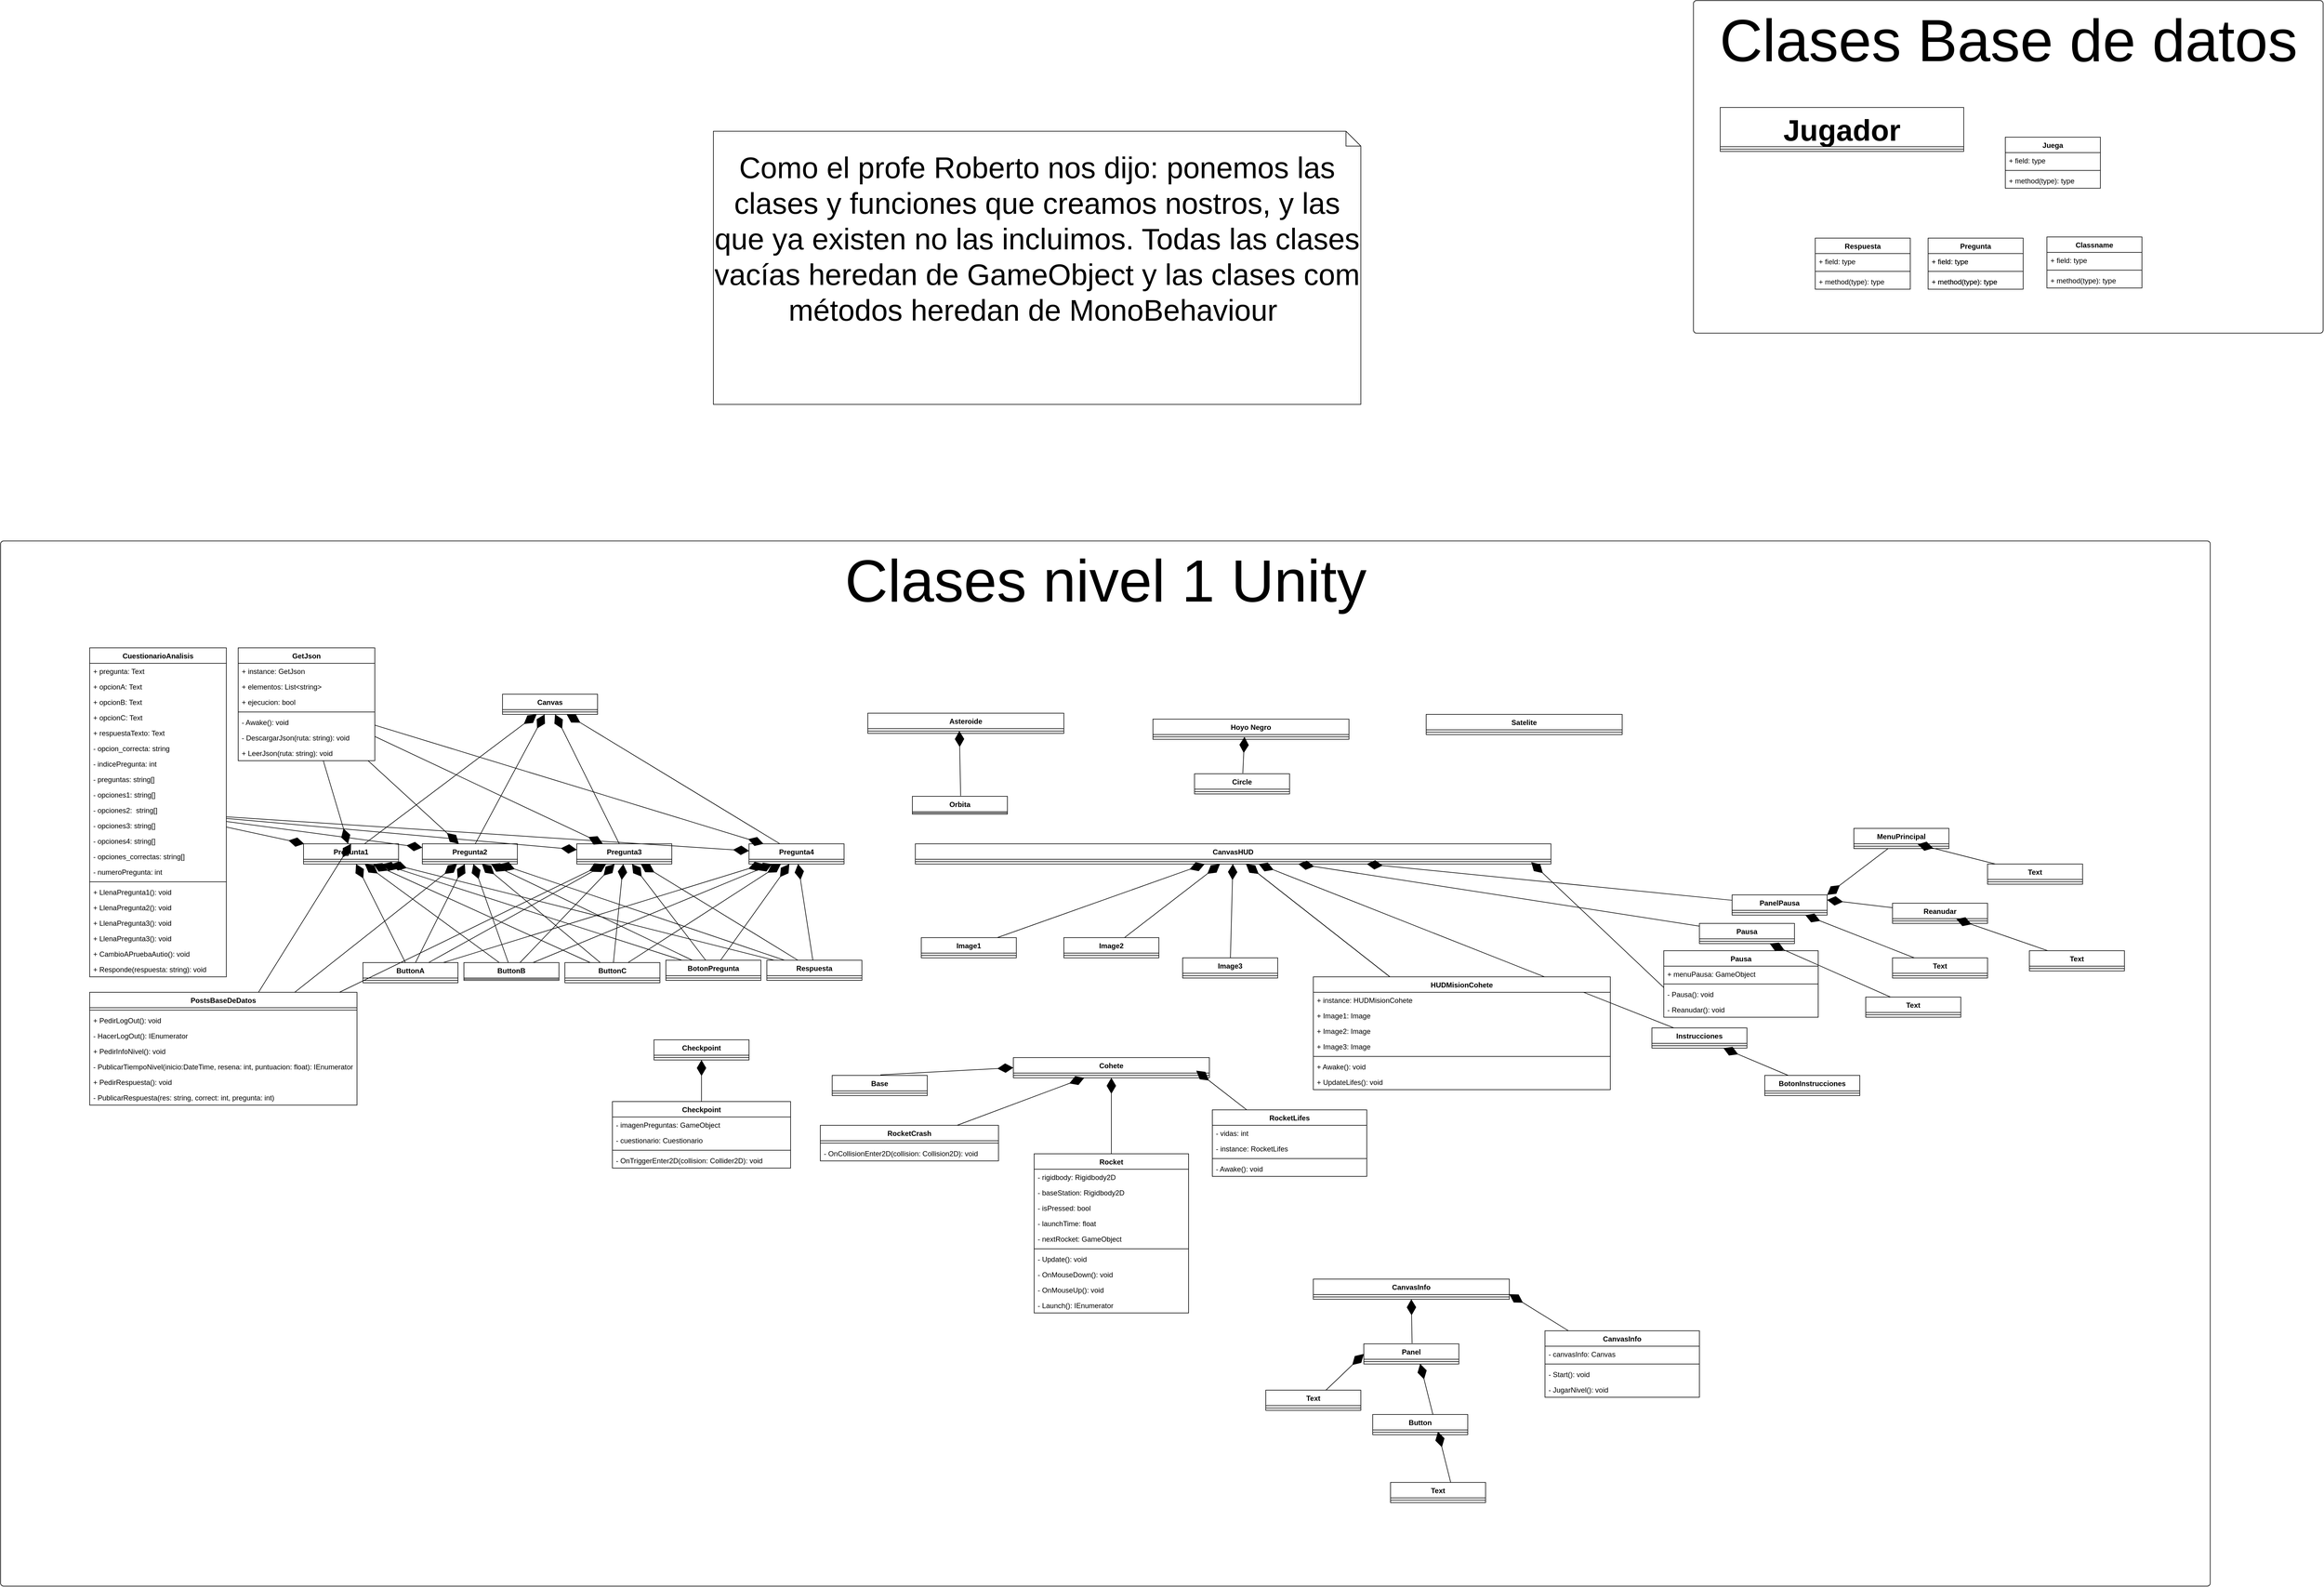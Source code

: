 <mxfile version="14.6.5" type="device"><diagram name="Copy of Page-1" id="hUzHHKGZhp8KLL0zwcVO"><mxGraphModel dx="5982" dy="3292" grid="1" gridSize="10" guides="1" tooltips="1" connect="1" arrows="1" fold="1" page="1" pageScale="1" pageWidth="850" pageHeight="1100" math="0" shadow="0"><root><mxCell id="QxYYj58mk5WQC-8RWEE--0"/><mxCell id="QxYYj58mk5WQC-8RWEE--1" parent="QxYYj58mk5WQC-8RWEE--0"/><mxCell id="QxYYj58mk5WQC-8RWEE--3" value="&lt;font style=&quot;font-size: 100px&quot;&gt;Clases nivel 1 Unity&lt;/font&gt;" style="html=1;align=center;verticalAlign=top;rounded=1;absoluteArcSize=1;arcSize=10;dashed=0;fontSize=12;fillColor=#ffffff;gradientColor=#ffffff;" vertex="1" parent="QxYYj58mk5WQC-8RWEE--1"><mxGeometry x="-1870" y="-100" width="3720" height="1760" as="geometry"/></mxCell><mxCell id="QxYYj58mk5WQC-8RWEE--2" value="&lt;font style=&quot;font-size: 100px&quot;&gt;Clases Base de datos&lt;/font&gt;" style="html=1;align=center;verticalAlign=top;rounded=1;absoluteArcSize=1;arcSize=10;dashed=0;fontSize=12;fillColor=#ffffff;gradientColor=#ffffff;" vertex="1" parent="QxYYj58mk5WQC-8RWEE--1"><mxGeometry x="980" y="-1010" width="1060" height="560" as="geometry"/></mxCell><mxCell id="QxYYj58mk5WQC-8RWEE--4" value="Cohete" style="swimlane;fontStyle=1;align=center;verticalAlign=top;childLayout=stackLayout;horizontal=1;startSize=26;horizontalStack=0;resizeParent=1;resizeParentMax=0;resizeLast=0;collapsible=1;marginBottom=0;" vertex="1" parent="QxYYj58mk5WQC-8RWEE--1"><mxGeometry x="-165" y="770" width="330" height="34" as="geometry"/></mxCell><mxCell id="QxYYj58mk5WQC-8RWEE--5" value="" style="line;strokeWidth=1;fillColor=none;align=left;verticalAlign=middle;spacingTop=-1;spacingLeft=3;spacingRight=3;rotatable=0;labelPosition=right;points=[];portConstraint=eastwest;" vertex="1" parent="QxYYj58mk5WQC-8RWEE--4"><mxGeometry y="26" width="330" height="8" as="geometry"/></mxCell><mxCell id="QxYYj58mk5WQC-8RWEE--6" value="Base" style="swimlane;fontStyle=1;align=center;verticalAlign=top;childLayout=stackLayout;horizontal=1;startSize=26;horizontalStack=0;resizeParent=1;resizeParentMax=0;resizeLast=0;collapsible=1;marginBottom=0;" vertex="1" parent="QxYYj58mk5WQC-8RWEE--1"><mxGeometry x="-470" y="800" width="160" height="34" as="geometry"/></mxCell><mxCell id="QxYYj58mk5WQC-8RWEE--7" value="" style="line;strokeWidth=1;fillColor=none;align=left;verticalAlign=middle;spacingTop=-1;spacingLeft=3;spacingRight=3;rotatable=0;labelPosition=right;points=[];portConstraint=eastwest;" vertex="1" parent="QxYYj58mk5WQC-8RWEE--6"><mxGeometry y="26" width="160" height="8" as="geometry"/></mxCell><mxCell id="QxYYj58mk5WQC-8RWEE--24" value="CanvasHUD" style="swimlane;fontStyle=1;align=center;verticalAlign=top;childLayout=stackLayout;horizontal=1;startSize=26;horizontalStack=0;resizeParent=1;resizeParentMax=0;resizeLast=0;collapsible=1;marginBottom=0;" vertex="1" parent="QxYYj58mk5WQC-8RWEE--1"><mxGeometry x="-330" y="410" width="1070" height="34" as="geometry"/></mxCell><mxCell id="QxYYj58mk5WQC-8RWEE--25" value="" style="line;strokeWidth=1;fillColor=none;align=left;verticalAlign=middle;spacingTop=-1;spacingLeft=3;spacingRight=3;rotatable=0;labelPosition=right;points=[];portConstraint=eastwest;" vertex="1" parent="QxYYj58mk5WQC-8RWEE--24"><mxGeometry y="26" width="1070" height="8" as="geometry"/></mxCell><mxCell id="QxYYj58mk5WQC-8RWEE--46" value="" style="endArrow=diamondThin;endFill=1;endSize=24;html=1;exitX=0.508;exitY=-0.028;exitDx=0;exitDy=0;exitPerimeter=0;entryX=0;entryY=0.5;entryDx=0;entryDy=0;curved=1;" edge="1" parent="QxYYj58mk5WQC-8RWEE--1" source="QxYYj58mk5WQC-8RWEE--6" target="QxYYj58mk5WQC-8RWEE--4"><mxGeometry width="160" relative="1" as="geometry"><mxPoint x="-230" y="940" as="sourcePoint"/><mxPoint x="-140" y="904" as="targetPoint"/></mxGeometry></mxCell><mxCell id="QxYYj58mk5WQC-8RWEE--73" value="Image1" style="swimlane;fontStyle=1;align=center;verticalAlign=top;childLayout=stackLayout;horizontal=1;startSize=26;horizontalStack=0;resizeParent=1;resizeParentMax=0;resizeLast=0;collapsible=1;marginBottom=0;" vertex="1" parent="QxYYj58mk5WQC-8RWEE--1"><mxGeometry x="-320" y="568" width="160" height="34" as="geometry"/></mxCell><mxCell id="QxYYj58mk5WQC-8RWEE--74" value="" style="line;strokeWidth=1;fillColor=none;align=left;verticalAlign=middle;spacingTop=-1;spacingLeft=3;spacingRight=3;rotatable=0;labelPosition=right;points=[];portConstraint=eastwest;" vertex="1" parent="QxYYj58mk5WQC-8RWEE--73"><mxGeometry y="26" width="160" height="8" as="geometry"/></mxCell><mxCell id="QxYYj58mk5WQC-8RWEE--79" value="Image2" style="swimlane;fontStyle=1;align=center;verticalAlign=top;childLayout=stackLayout;horizontal=1;startSize=26;horizontalStack=0;resizeParent=1;resizeParentMax=0;resizeLast=0;collapsible=1;marginBottom=0;" vertex="1" parent="QxYYj58mk5WQC-8RWEE--1"><mxGeometry x="-80" y="568" width="160" height="34" as="geometry"/></mxCell><mxCell id="QxYYj58mk5WQC-8RWEE--80" value="" style="line;strokeWidth=1;fillColor=none;align=left;verticalAlign=middle;spacingTop=-1;spacingLeft=3;spacingRight=3;rotatable=0;labelPosition=right;points=[];portConstraint=eastwest;" vertex="1" parent="QxYYj58mk5WQC-8RWEE--79"><mxGeometry y="26" width="160" height="8" as="geometry"/></mxCell><mxCell id="QxYYj58mk5WQC-8RWEE--85" value="Image3" style="swimlane;fontStyle=1;align=center;verticalAlign=top;childLayout=stackLayout;horizontal=1;startSize=26;horizontalStack=0;resizeParent=1;resizeParentMax=0;resizeLast=0;collapsible=1;marginBottom=0;" vertex="1" parent="QxYYj58mk5WQC-8RWEE--1"><mxGeometry x="120" y="602" width="160" height="34" as="geometry"/></mxCell><mxCell id="QxYYj58mk5WQC-8RWEE--86" value="" style="line;strokeWidth=1;fillColor=none;align=left;verticalAlign=middle;spacingTop=-1;spacingLeft=3;spacingRight=3;rotatable=0;labelPosition=right;points=[];portConstraint=eastwest;" vertex="1" parent="QxYYj58mk5WQC-8RWEE--85"><mxGeometry y="26" width="160" height="8" as="geometry"/></mxCell><mxCell id="QxYYj58mk5WQC-8RWEE--111" value="Pausa" style="swimlane;fontStyle=1;align=center;verticalAlign=top;childLayout=stackLayout;horizontal=1;startSize=26;horizontalStack=0;resizeParent=1;resizeParentMax=0;resizeLast=0;collapsible=1;marginBottom=0;" vertex="1" parent="QxYYj58mk5WQC-8RWEE--1"><mxGeometry x="990" y="544" width="160" height="34" as="geometry"/></mxCell><mxCell id="QxYYj58mk5WQC-8RWEE--112" value="" style="line;strokeWidth=1;fillColor=none;align=left;verticalAlign=middle;spacingTop=-1;spacingLeft=3;spacingRight=3;rotatable=0;labelPosition=right;points=[];portConstraint=eastwest;" vertex="1" parent="QxYYj58mk5WQC-8RWEE--111"><mxGeometry y="26" width="160" height="8" as="geometry"/></mxCell><mxCell id="QxYYj58mk5WQC-8RWEE--125" value="" style="endArrow=diamondThin;endFill=1;endSize=24;html=1;" edge="1" parent="QxYYj58mk5WQC-8RWEE--1" source="QxYYj58mk5WQC-8RWEE--85" target="QxYYj58mk5WQC-8RWEE--24"><mxGeometry width="160" relative="1" as="geometry"><mxPoint x="80" y="674" as="sourcePoint"/><mxPoint x="240" y="674" as="targetPoint"/></mxGeometry></mxCell><mxCell id="QxYYj58mk5WQC-8RWEE--128" value="" style="endArrow=diamondThin;endFill=1;endSize=24;html=1;" edge="1" parent="QxYYj58mk5WQC-8RWEE--1" source="QxYYj58mk5WQC-8RWEE--79" target="QxYYj58mk5WQC-8RWEE--24"><mxGeometry width="160" relative="1" as="geometry"><mxPoint x="80" y="674" as="sourcePoint"/><mxPoint x="240" y="674" as="targetPoint"/></mxGeometry></mxCell><mxCell id="QxYYj58mk5WQC-8RWEE--131" value="" style="endArrow=diamondThin;endFill=1;endSize=24;html=1;" edge="1" parent="QxYYj58mk5WQC-8RWEE--1" source="QxYYj58mk5WQC-8RWEE--73" target="QxYYj58mk5WQC-8RWEE--24"><mxGeometry width="160" relative="1" as="geometry"><mxPoint x="80" y="674" as="sourcePoint"/><mxPoint x="240" y="674" as="targetPoint"/></mxGeometry></mxCell><mxCell id="QxYYj58mk5WQC-8RWEE--132" value="Instrucciones" style="swimlane;fontStyle=1;align=center;verticalAlign=top;childLayout=stackLayout;horizontal=1;startSize=26;horizontalStack=0;resizeParent=1;resizeParentMax=0;resizeLast=0;collapsible=1;marginBottom=0;" vertex="1" parent="QxYYj58mk5WQC-8RWEE--1"><mxGeometry x="910" y="720" width="160" height="34" as="geometry"/></mxCell><mxCell id="QxYYj58mk5WQC-8RWEE--133" value="" style="line;strokeWidth=1;fillColor=none;align=left;verticalAlign=middle;spacingTop=-1;spacingLeft=3;spacingRight=3;rotatable=0;labelPosition=right;points=[];portConstraint=eastwest;" vertex="1" parent="QxYYj58mk5WQC-8RWEE--132"><mxGeometry y="26" width="160" height="8" as="geometry"/></mxCell><mxCell id="QxYYj58mk5WQC-8RWEE--134" value="" style="endArrow=diamondThin;endFill=1;endSize=24;html=1;" edge="1" parent="QxYYj58mk5WQC-8RWEE--1" source="QxYYj58mk5WQC-8RWEE--132" target="QxYYj58mk5WQC-8RWEE--24"><mxGeometry width="160" relative="1" as="geometry"><mxPoint x="1240" y="614" as="sourcePoint"/><mxPoint x="1400" y="614" as="targetPoint"/></mxGeometry></mxCell><mxCell id="QxYYj58mk5WQC-8RWEE--136" value="" style="endArrow=diamondThin;endFill=1;endSize=24;html=1;" edge="1" parent="QxYYj58mk5WQC-8RWEE--1" source="QxYYj58mk5WQC-8RWEE--111" target="QxYYj58mk5WQC-8RWEE--24"><mxGeometry width="160" relative="1" as="geometry"><mxPoint x="1240" y="614" as="sourcePoint"/><mxPoint x="1400" y="614" as="targetPoint"/></mxGeometry></mxCell><mxCell id="QxYYj58mk5WQC-8RWEE--140" value="HUDMisionCohete" style="swimlane;fontStyle=1;align=center;verticalAlign=top;childLayout=stackLayout;horizontal=1;startSize=26;horizontalStack=0;resizeParent=1;resizeParentMax=0;resizeLast=0;collapsible=1;marginBottom=0;" vertex="1" parent="QxYYj58mk5WQC-8RWEE--1"><mxGeometry x="340" y="634" width="500" height="190" as="geometry"/></mxCell><mxCell id="QxYYj58mk5WQC-8RWEE--141" value="+ instance: HUDMisionCohete" style="text;strokeColor=none;fillColor=none;align=left;verticalAlign=top;spacingLeft=4;spacingRight=4;overflow=hidden;rotatable=0;points=[[0,0.5],[1,0.5]];portConstraint=eastwest;" vertex="1" parent="QxYYj58mk5WQC-8RWEE--140"><mxGeometry y="26" width="500" height="26" as="geometry"/></mxCell><mxCell id="qTdE20Vz_fsiApAxFMCA-9" value="+ Image1: Image" style="text;strokeColor=none;fillColor=none;align=left;verticalAlign=top;spacingLeft=4;spacingRight=4;overflow=hidden;rotatable=0;points=[[0,0.5],[1,0.5]];portConstraint=eastwest;" vertex="1" parent="QxYYj58mk5WQC-8RWEE--140"><mxGeometry y="52" width="500" height="26" as="geometry"/></mxCell><mxCell id="qTdE20Vz_fsiApAxFMCA-10" value="+ Image2: Image" style="text;strokeColor=none;fillColor=none;align=left;verticalAlign=top;spacingLeft=4;spacingRight=4;overflow=hidden;rotatable=0;points=[[0,0.5],[1,0.5]];portConstraint=eastwest;" vertex="1" parent="QxYYj58mk5WQC-8RWEE--140"><mxGeometry y="78" width="500" height="26" as="geometry"/></mxCell><mxCell id="qTdE20Vz_fsiApAxFMCA-11" value="+ Image3: Image" style="text;strokeColor=none;fillColor=none;align=left;verticalAlign=top;spacingLeft=4;spacingRight=4;overflow=hidden;rotatable=0;points=[[0,0.5],[1,0.5]];portConstraint=eastwest;" vertex="1" parent="QxYYj58mk5WQC-8RWEE--140"><mxGeometry y="104" width="500" height="26" as="geometry"/></mxCell><mxCell id="QxYYj58mk5WQC-8RWEE--142" value="" style="line;strokeWidth=1;fillColor=none;align=left;verticalAlign=middle;spacingTop=-1;spacingLeft=3;spacingRight=3;rotatable=0;labelPosition=right;points=[];portConstraint=eastwest;" vertex="1" parent="QxYYj58mk5WQC-8RWEE--140"><mxGeometry y="130" width="500" height="8" as="geometry"/></mxCell><mxCell id="QxYYj58mk5WQC-8RWEE--143" value="+ Awake(): void" style="text;strokeColor=none;fillColor=none;align=left;verticalAlign=top;spacingLeft=4;spacingRight=4;overflow=hidden;rotatable=0;points=[[0,0.5],[1,0.5]];portConstraint=eastwest;" vertex="1" parent="QxYYj58mk5WQC-8RWEE--140"><mxGeometry y="138" width="500" height="26" as="geometry"/></mxCell><mxCell id="QxYYj58mk5WQC-8RWEE--144" value="+ UpdateLifes(): void" style="text;strokeColor=none;fillColor=none;align=left;verticalAlign=top;spacingLeft=4;spacingRight=4;overflow=hidden;rotatable=0;points=[[0,0.5],[1,0.5]];portConstraint=eastwest;" vertex="1" parent="QxYYj58mk5WQC-8RWEE--140"><mxGeometry y="164" width="500" height="26" as="geometry"/></mxCell><mxCell id="QxYYj58mk5WQC-8RWEE--191" value="Pausa" style="swimlane;fontStyle=1;align=center;verticalAlign=top;childLayout=stackLayout;horizontal=1;startSize=26;horizontalStack=0;resizeParent=1;resizeParentMax=0;resizeLast=0;collapsible=1;marginBottom=0;" vertex="1" parent="QxYYj58mk5WQC-8RWEE--1"><mxGeometry x="930" y="590" width="260" height="112" as="geometry"/></mxCell><mxCell id="QxYYj58mk5WQC-8RWEE--192" value="+ menuPausa: GameObject" style="text;strokeColor=none;fillColor=none;align=left;verticalAlign=top;spacingLeft=4;spacingRight=4;overflow=hidden;rotatable=0;points=[[0,0.5],[1,0.5]];portConstraint=eastwest;" vertex="1" parent="QxYYj58mk5WQC-8RWEE--191"><mxGeometry y="26" width="260" height="26" as="geometry"/></mxCell><mxCell id="QxYYj58mk5WQC-8RWEE--193" value="" style="line;strokeWidth=1;fillColor=none;align=left;verticalAlign=middle;spacingTop=-1;spacingLeft=3;spacingRight=3;rotatable=0;labelPosition=right;points=[];portConstraint=eastwest;" vertex="1" parent="QxYYj58mk5WQC-8RWEE--191"><mxGeometry y="52" width="260" height="8" as="geometry"/></mxCell><mxCell id="QxYYj58mk5WQC-8RWEE--194" value="- Pausa(): void" style="text;strokeColor=none;fillColor=none;align=left;verticalAlign=top;spacingLeft=4;spacingRight=4;overflow=hidden;rotatable=0;points=[[0,0.5],[1,0.5]];portConstraint=eastwest;" vertex="1" parent="QxYYj58mk5WQC-8RWEE--191"><mxGeometry y="60" width="260" height="26" as="geometry"/></mxCell><mxCell id="QxYYj58mk5WQC-8RWEE--195" value="- Reanudar(): void" style="text;strokeColor=none;fillColor=none;align=left;verticalAlign=top;spacingLeft=4;spacingRight=4;overflow=hidden;rotatable=0;points=[[0,0.5],[1,0.5]];portConstraint=eastwest;fontSize=12;" vertex="1" parent="QxYYj58mk5WQC-8RWEE--191"><mxGeometry y="86" width="260" height="26" as="geometry"/></mxCell><mxCell id="QxYYj58mk5WQC-8RWEE--289" value="BotonInstrucciones" style="swimlane;fontStyle=1;align=center;verticalAlign=top;childLayout=stackLayout;horizontal=1;startSize=26;horizontalStack=0;resizeParent=1;resizeParentMax=0;resizeLast=0;collapsible=1;marginBottom=0;" vertex="1" parent="QxYYj58mk5WQC-8RWEE--1"><mxGeometry x="1100" y="800" width="160" height="34" as="geometry"/></mxCell><mxCell id="QxYYj58mk5WQC-8RWEE--290" value="" style="line;strokeWidth=1;fillColor=none;align=left;verticalAlign=middle;spacingTop=-1;spacingLeft=3;spacingRight=3;rotatable=0;labelPosition=right;points=[];portConstraint=eastwest;" vertex="1" parent="QxYYj58mk5WQC-8RWEE--289"><mxGeometry y="26" width="160" height="8" as="geometry"/></mxCell><mxCell id="QxYYj58mk5WQC-8RWEE--291" value="" style="endArrow=diamondThin;endFill=1;endSize=24;html=1;" edge="1" parent="QxYYj58mk5WQC-8RWEE--1" source="QxYYj58mk5WQC-8RWEE--289" target="QxYYj58mk5WQC-8RWEE--132"><mxGeometry width="160" relative="1" as="geometry"><mxPoint x="1230" y="614" as="sourcePoint"/><mxPoint x="1390" y="614" as="targetPoint"/></mxGeometry></mxCell><mxCell id="QxYYj58mk5WQC-8RWEE--292" value="Text" style="swimlane;fontStyle=1;align=center;verticalAlign=top;childLayout=stackLayout;horizontal=1;startSize=26;horizontalStack=0;resizeParent=1;resizeParentMax=0;resizeLast=0;collapsible=1;marginBottom=0;" vertex="1" parent="QxYYj58mk5WQC-8RWEE--1"><mxGeometry x="1270" y="668" width="160" height="34" as="geometry"/></mxCell><mxCell id="QxYYj58mk5WQC-8RWEE--293" value="" style="line;strokeWidth=1;fillColor=none;align=left;verticalAlign=middle;spacingTop=-1;spacingLeft=3;spacingRight=3;rotatable=0;labelPosition=right;points=[];portConstraint=eastwest;" vertex="1" parent="QxYYj58mk5WQC-8RWEE--292"><mxGeometry y="26" width="160" height="8" as="geometry"/></mxCell><mxCell id="QxYYj58mk5WQC-8RWEE--303" value="" style="endArrow=diamondThin;endFill=1;endSize=24;html=1;" edge="1" parent="QxYYj58mk5WQC-8RWEE--1" source="QxYYj58mk5WQC-8RWEE--292" target="QxYYj58mk5WQC-8RWEE--111"><mxGeometry width="160" relative="1" as="geometry"><mxPoint x="1090" y="594" as="sourcePoint"/><mxPoint x="1250" y="594" as="targetPoint"/></mxGeometry></mxCell><mxCell id="QxYYj58mk5WQC-8RWEE--355" value="" style="endArrow=diamondThin;endFill=1;endSize=24;html=1;" edge="1" parent="QxYYj58mk5WQC-8RWEE--1" source="QxYYj58mk5WQC-8RWEE--140" target="QxYYj58mk5WQC-8RWEE--24"><mxGeometry width="160" relative="1" as="geometry"><mxPoint x="710" y="974" as="sourcePoint"/><mxPoint x="870" y="854" as="targetPoint"/></mxGeometry></mxCell><mxCell id="QxYYj58mk5WQC-8RWEE--358" value="" style="endArrow=diamondThin;endFill=1;endSize=24;html=1;" edge="1" parent="QxYYj58mk5WQC-8RWEE--1" source="QxYYj58mk5WQC-8RWEE--140" target="QxYYj58mk5WQC-8RWEE--24"><mxGeometry width="160" relative="1" as="geometry"><mxPoint x="1520" y="954" as="sourcePoint"/><mxPoint x="1680" y="944" as="targetPoint"/></mxGeometry></mxCell><mxCell id="QxYYj58mk5WQC-8RWEE--363" value="Canvas" style="swimlane;fontStyle=1;align=center;verticalAlign=top;childLayout=stackLayout;horizontal=1;startSize=26;horizontalStack=0;resizeParent=1;resizeParentMax=0;resizeLast=0;collapsible=1;marginBottom=0;" vertex="1" parent="QxYYj58mk5WQC-8RWEE--1"><mxGeometry x="-1025" y="158" width="160" height="34" as="geometry"/></mxCell><mxCell id="QxYYj58mk5WQC-8RWEE--364" value="" style="line;strokeWidth=1;fillColor=none;align=left;verticalAlign=middle;spacingTop=-1;spacingLeft=3;spacingRight=3;rotatable=0;labelPosition=right;points=[];portConstraint=eastwest;" vertex="1" parent="QxYYj58mk5WQC-8RWEE--363"><mxGeometry y="26" width="160" height="8" as="geometry"/></mxCell><mxCell id="QxYYj58mk5WQC-8RWEE--365" value="Pregunta4" style="swimlane;fontStyle=1;align=center;verticalAlign=top;childLayout=stackLayout;horizontal=1;startSize=26;horizontalStack=0;resizeParent=1;resizeParentMax=0;resizeLast=0;collapsible=1;marginBottom=0;" vertex="1" parent="QxYYj58mk5WQC-8RWEE--1"><mxGeometry x="-610" y="410" width="160" height="34" as="geometry"/></mxCell><mxCell id="QxYYj58mk5WQC-8RWEE--366" value="" style="line;strokeWidth=1;fillColor=none;align=left;verticalAlign=middle;spacingTop=-1;spacingLeft=3;spacingRight=3;rotatable=0;labelPosition=right;points=[];portConstraint=eastwest;" vertex="1" parent="QxYYj58mk5WQC-8RWEE--365"><mxGeometry y="26" width="160" height="8" as="geometry"/></mxCell><mxCell id="QxYYj58mk5WQC-8RWEE--367" value="Pregunta3" style="swimlane;fontStyle=1;align=center;verticalAlign=top;childLayout=stackLayout;horizontal=1;startSize=26;horizontalStack=0;resizeParent=1;resizeParentMax=0;resizeLast=0;collapsible=1;marginBottom=0;" vertex="1" parent="QxYYj58mk5WQC-8RWEE--1"><mxGeometry x="-900" y="410" width="160" height="34" as="geometry"/></mxCell><mxCell id="QxYYj58mk5WQC-8RWEE--368" value="" style="line;strokeWidth=1;fillColor=none;align=left;verticalAlign=middle;spacingTop=-1;spacingLeft=3;spacingRight=3;rotatable=0;labelPosition=right;points=[];portConstraint=eastwest;" vertex="1" parent="QxYYj58mk5WQC-8RWEE--367"><mxGeometry y="26" width="160" height="8" as="geometry"/></mxCell><mxCell id="QxYYj58mk5WQC-8RWEE--369" value="Pregunta2" style="swimlane;fontStyle=1;align=center;verticalAlign=top;childLayout=stackLayout;horizontal=1;startSize=26;horizontalStack=0;resizeParent=1;resizeParentMax=0;resizeLast=0;collapsible=1;marginBottom=0;" vertex="1" parent="QxYYj58mk5WQC-8RWEE--1"><mxGeometry x="-1160" y="410" width="160" height="34" as="geometry"/></mxCell><mxCell id="QxYYj58mk5WQC-8RWEE--370" value="" style="line;strokeWidth=1;fillColor=none;align=left;verticalAlign=middle;spacingTop=-1;spacingLeft=3;spacingRight=3;rotatable=0;labelPosition=right;points=[];portConstraint=eastwest;" vertex="1" parent="QxYYj58mk5WQC-8RWEE--369"><mxGeometry y="26" width="160" height="8" as="geometry"/></mxCell><mxCell id="QxYYj58mk5WQC-8RWEE--371" value="Pregunta1" style="swimlane;fontStyle=1;align=center;verticalAlign=top;childLayout=stackLayout;horizontal=1;startSize=26;horizontalStack=0;resizeParent=1;resizeParentMax=0;resizeLast=0;collapsible=1;marginBottom=0;" vertex="1" parent="QxYYj58mk5WQC-8RWEE--1"><mxGeometry x="-1360" y="410" width="160" height="34" as="geometry"/></mxCell><mxCell id="QxYYj58mk5WQC-8RWEE--372" value="" style="line;strokeWidth=1;fillColor=none;align=left;verticalAlign=middle;spacingTop=-1;spacingLeft=3;spacingRight=3;rotatable=0;labelPosition=right;points=[];portConstraint=eastwest;" vertex="1" parent="QxYYj58mk5WQC-8RWEE--371"><mxGeometry y="26" width="160" height="8" as="geometry"/></mxCell><mxCell id="QxYYj58mk5WQC-8RWEE--373" value="" style="endArrow=diamondThin;endFill=1;endSize=24;html=1;" edge="1" parent="QxYYj58mk5WQC-8RWEE--1" source="QxYYj58mk5WQC-8RWEE--365" target="QxYYj58mk5WQC-8RWEE--363"><mxGeometry width="160" relative="1" as="geometry"><mxPoint x="-1165" y="324" as="sourcePoint"/><mxPoint x="-1005" y="324" as="targetPoint"/></mxGeometry></mxCell><mxCell id="QxYYj58mk5WQC-8RWEE--374" value="" style="endArrow=diamondThin;endFill=1;endSize=24;html=1;" edge="1" parent="QxYYj58mk5WQC-8RWEE--1" source="QxYYj58mk5WQC-8RWEE--367" target="QxYYj58mk5WQC-8RWEE--363"><mxGeometry width="160" relative="1" as="geometry"><mxPoint x="-1165" y="324" as="sourcePoint"/><mxPoint x="-1005" y="324" as="targetPoint"/></mxGeometry></mxCell><mxCell id="QxYYj58mk5WQC-8RWEE--375" value="" style="endArrow=diamondThin;endFill=1;endSize=24;html=1;" edge="1" parent="QxYYj58mk5WQC-8RWEE--1" source="QxYYj58mk5WQC-8RWEE--369" target="QxYYj58mk5WQC-8RWEE--363"><mxGeometry width="160" relative="1" as="geometry"><mxPoint x="-1165" y="324" as="sourcePoint"/><mxPoint x="-1005" y="324" as="targetPoint"/></mxGeometry></mxCell><mxCell id="QxYYj58mk5WQC-8RWEE--376" value="" style="endArrow=diamondThin;endFill=1;endSize=24;html=1;" edge="1" parent="QxYYj58mk5WQC-8RWEE--1" source="QxYYj58mk5WQC-8RWEE--371" target="QxYYj58mk5WQC-8RWEE--363"><mxGeometry width="160" relative="1" as="geometry"><mxPoint x="-1165" y="324" as="sourcePoint"/><mxPoint x="-1005" y="324" as="targetPoint"/></mxGeometry></mxCell><mxCell id="QxYYj58mk5WQC-8RWEE--377" value="BotonPregunta" style="swimlane;fontStyle=1;align=center;verticalAlign=top;childLayout=stackLayout;horizontal=1;startSize=26;horizontalStack=0;resizeParent=1;resizeParentMax=0;resizeLast=0;collapsible=1;marginBottom=0;" vertex="1" parent="QxYYj58mk5WQC-8RWEE--1"><mxGeometry x="-750" y="606" width="160" height="34" as="geometry"/></mxCell><mxCell id="QxYYj58mk5WQC-8RWEE--378" value="" style="line;strokeWidth=1;fillColor=none;align=left;verticalAlign=middle;spacingTop=-1;spacingLeft=3;spacingRight=3;rotatable=0;labelPosition=right;points=[];portConstraint=eastwest;" vertex="1" parent="QxYYj58mk5WQC-8RWEE--377"><mxGeometry y="26" width="160" height="8" as="geometry"/></mxCell><mxCell id="QxYYj58mk5WQC-8RWEE--379" value="Respuesta" style="swimlane;fontStyle=1;align=center;verticalAlign=top;childLayout=stackLayout;horizontal=1;startSize=26;horizontalStack=0;resizeParent=1;resizeParentMax=0;resizeLast=0;collapsible=1;marginBottom=0;" vertex="1" parent="QxYYj58mk5WQC-8RWEE--1"><mxGeometry x="-580" y="606" width="160" height="34" as="geometry"/></mxCell><mxCell id="QxYYj58mk5WQC-8RWEE--380" value="" style="line;strokeWidth=1;fillColor=none;align=left;verticalAlign=middle;spacingTop=-1;spacingLeft=3;spacingRight=3;rotatable=0;labelPosition=right;points=[];portConstraint=eastwest;" vertex="1" parent="QxYYj58mk5WQC-8RWEE--379"><mxGeometry y="26" width="160" height="8" as="geometry"/></mxCell><mxCell id="QxYYj58mk5WQC-8RWEE--381" value="ButtonC" style="swimlane;fontStyle=1;align=center;verticalAlign=top;childLayout=stackLayout;horizontal=1;startSize=26;horizontalStack=0;resizeParent=1;resizeParentMax=0;resizeLast=0;collapsible=1;marginBottom=0;" vertex="1" parent="QxYYj58mk5WQC-8RWEE--1"><mxGeometry x="-920" y="610" width="160" height="34" as="geometry"/></mxCell><mxCell id="QxYYj58mk5WQC-8RWEE--382" value="" style="line;strokeWidth=1;fillColor=none;align=left;verticalAlign=middle;spacingTop=-1;spacingLeft=3;spacingRight=3;rotatable=0;labelPosition=right;points=[];portConstraint=eastwest;" vertex="1" parent="QxYYj58mk5WQC-8RWEE--381"><mxGeometry y="26" width="160" height="8" as="geometry"/></mxCell><mxCell id="QxYYj58mk5WQC-8RWEE--383" value="ButtonB" style="swimlane;fontStyle=1;align=center;verticalAlign=top;childLayout=stackLayout;horizontal=1;startSize=26;horizontalStack=0;resizeParent=1;resizeParentMax=0;resizeLast=0;collapsible=1;marginBottom=0;" vertex="1" parent="QxYYj58mk5WQC-8RWEE--1"><mxGeometry x="-1090" y="610" width="160" height="30" as="geometry"/></mxCell><mxCell id="QxYYj58mk5WQC-8RWEE--384" value="" style="line;strokeWidth=1;fillColor=none;align=left;verticalAlign=middle;spacingTop=-1;spacingLeft=3;spacingRight=3;rotatable=0;labelPosition=right;points=[];portConstraint=eastwest;" vertex="1" parent="QxYYj58mk5WQC-8RWEE--383"><mxGeometry y="26" width="160" height="4" as="geometry"/></mxCell><mxCell id="QxYYj58mk5WQC-8RWEE--385" value="ButtonA" style="swimlane;fontStyle=1;align=center;verticalAlign=top;childLayout=stackLayout;horizontal=1;startSize=26;horizontalStack=0;resizeParent=1;resizeParentMax=0;resizeLast=0;collapsible=1;marginBottom=0;" vertex="1" parent="QxYYj58mk5WQC-8RWEE--1"><mxGeometry x="-1260" y="610" width="160" height="34" as="geometry"/></mxCell><mxCell id="QxYYj58mk5WQC-8RWEE--386" value="" style="line;strokeWidth=1;fillColor=none;align=left;verticalAlign=middle;spacingTop=-1;spacingLeft=3;spacingRight=3;rotatable=0;labelPosition=right;points=[];portConstraint=eastwest;" vertex="1" parent="QxYYj58mk5WQC-8RWEE--385"><mxGeometry y="26" width="160" height="8" as="geometry"/></mxCell><mxCell id="QxYYj58mk5WQC-8RWEE--387" value="" style="endArrow=diamondThin;endFill=1;endSize=24;html=1;" edge="1" parent="QxYYj58mk5WQC-8RWEE--1" source="QxYYj58mk5WQC-8RWEE--379" target="QxYYj58mk5WQC-8RWEE--365"><mxGeometry width="160" relative="1" as="geometry"><mxPoint x="-1050" y="540" as="sourcePoint"/><mxPoint x="-890" y="540" as="targetPoint"/></mxGeometry></mxCell><mxCell id="QxYYj58mk5WQC-8RWEE--388" value="" style="endArrow=diamondThin;endFill=1;endSize=24;html=1;" edge="1" parent="QxYYj58mk5WQC-8RWEE--1" source="QxYYj58mk5WQC-8RWEE--377" target="QxYYj58mk5WQC-8RWEE--365"><mxGeometry width="160" relative="1" as="geometry"><mxPoint x="-1050" y="540" as="sourcePoint"/><mxPoint x="-890" y="540" as="targetPoint"/></mxGeometry></mxCell><mxCell id="QxYYj58mk5WQC-8RWEE--389" value="" style="endArrow=diamondThin;endFill=1;endSize=24;html=1;" edge="1" parent="QxYYj58mk5WQC-8RWEE--1" source="QxYYj58mk5WQC-8RWEE--381" target="QxYYj58mk5WQC-8RWEE--365"><mxGeometry width="160" relative="1" as="geometry"><mxPoint x="-1050" y="540" as="sourcePoint"/><mxPoint x="-890" y="540" as="targetPoint"/></mxGeometry></mxCell><mxCell id="QxYYj58mk5WQC-8RWEE--390" value="" style="endArrow=diamondThin;endFill=1;endSize=24;html=1;" edge="1" parent="QxYYj58mk5WQC-8RWEE--1" source="QxYYj58mk5WQC-8RWEE--383" target="QxYYj58mk5WQC-8RWEE--365"><mxGeometry width="160" relative="1" as="geometry"><mxPoint x="-1050" y="540" as="sourcePoint"/><mxPoint x="-890" y="540" as="targetPoint"/></mxGeometry></mxCell><mxCell id="QxYYj58mk5WQC-8RWEE--391" value="" style="endArrow=diamondThin;endFill=1;endSize=24;html=1;" edge="1" parent="QxYYj58mk5WQC-8RWEE--1" source="QxYYj58mk5WQC-8RWEE--385" target="QxYYj58mk5WQC-8RWEE--365"><mxGeometry width="160" relative="1" as="geometry"><mxPoint x="-1050" y="540" as="sourcePoint"/><mxPoint x="-890" y="540" as="targetPoint"/></mxGeometry></mxCell><mxCell id="QxYYj58mk5WQC-8RWEE--392" value="" style="endArrow=diamondThin;endFill=1;endSize=24;html=1;" edge="1" parent="QxYYj58mk5WQC-8RWEE--1" source="QxYYj58mk5WQC-8RWEE--379" target="QxYYj58mk5WQC-8RWEE--367"><mxGeometry width="160" relative="1" as="geometry"><mxPoint x="-1050" y="540" as="sourcePoint"/><mxPoint x="-890" y="540" as="targetPoint"/></mxGeometry></mxCell><mxCell id="QxYYj58mk5WQC-8RWEE--393" value="" style="endArrow=diamondThin;endFill=1;endSize=24;html=1;" edge="1" parent="QxYYj58mk5WQC-8RWEE--1" source="QxYYj58mk5WQC-8RWEE--377" target="QxYYj58mk5WQC-8RWEE--367"><mxGeometry width="160" relative="1" as="geometry"><mxPoint x="-1050" y="540" as="sourcePoint"/><mxPoint x="-890" y="540" as="targetPoint"/></mxGeometry></mxCell><mxCell id="QxYYj58mk5WQC-8RWEE--394" value="" style="endArrow=diamondThin;endFill=1;endSize=24;html=1;" edge="1" parent="QxYYj58mk5WQC-8RWEE--1" source="QxYYj58mk5WQC-8RWEE--381" target="QxYYj58mk5WQC-8RWEE--367"><mxGeometry width="160" relative="1" as="geometry"><mxPoint x="-1050" y="540" as="sourcePoint"/><mxPoint x="-890" y="540" as="targetPoint"/></mxGeometry></mxCell><mxCell id="QxYYj58mk5WQC-8RWEE--395" value="" style="endArrow=diamondThin;endFill=1;endSize=24;html=1;" edge="1" parent="QxYYj58mk5WQC-8RWEE--1" source="QxYYj58mk5WQC-8RWEE--383" target="QxYYj58mk5WQC-8RWEE--367"><mxGeometry width="160" relative="1" as="geometry"><mxPoint x="-1050" y="540" as="sourcePoint"/><mxPoint x="-890" y="540" as="targetPoint"/></mxGeometry></mxCell><mxCell id="QxYYj58mk5WQC-8RWEE--396" value="" style="endArrow=diamondThin;endFill=1;endSize=24;html=1;" edge="1" parent="QxYYj58mk5WQC-8RWEE--1" source="QxYYj58mk5WQC-8RWEE--385" target="QxYYj58mk5WQC-8RWEE--367"><mxGeometry width="160" relative="1" as="geometry"><mxPoint x="-1050" y="540" as="sourcePoint"/><mxPoint x="-890" y="540" as="targetPoint"/></mxGeometry></mxCell><mxCell id="QxYYj58mk5WQC-8RWEE--397" value="" style="endArrow=diamondThin;endFill=1;endSize=24;html=1;" edge="1" parent="QxYYj58mk5WQC-8RWEE--1" source="QxYYj58mk5WQC-8RWEE--379" target="QxYYj58mk5WQC-8RWEE--369"><mxGeometry width="160" relative="1" as="geometry"><mxPoint x="-1050" y="540" as="sourcePoint"/><mxPoint x="-890" y="540" as="targetPoint"/></mxGeometry></mxCell><mxCell id="QxYYj58mk5WQC-8RWEE--398" value="" style="endArrow=diamondThin;endFill=1;endSize=24;html=1;" edge="1" parent="QxYYj58mk5WQC-8RWEE--1" source="QxYYj58mk5WQC-8RWEE--379" target="QxYYj58mk5WQC-8RWEE--371"><mxGeometry width="160" relative="1" as="geometry"><mxPoint x="-1050" y="540" as="sourcePoint"/><mxPoint x="-890" y="540" as="targetPoint"/></mxGeometry></mxCell><mxCell id="QxYYj58mk5WQC-8RWEE--399" value="" style="endArrow=diamondThin;endFill=1;endSize=24;html=1;" edge="1" parent="QxYYj58mk5WQC-8RWEE--1" source="QxYYj58mk5WQC-8RWEE--377" target="QxYYj58mk5WQC-8RWEE--369"><mxGeometry width="160" relative="1" as="geometry"><mxPoint x="-1050" y="540" as="sourcePoint"/><mxPoint x="-890" y="540" as="targetPoint"/></mxGeometry></mxCell><mxCell id="QxYYj58mk5WQC-8RWEE--400" value="" style="endArrow=diamondThin;endFill=1;endSize=24;html=1;" edge="1" parent="QxYYj58mk5WQC-8RWEE--1" source="QxYYj58mk5WQC-8RWEE--381" target="QxYYj58mk5WQC-8RWEE--369"><mxGeometry width="160" relative="1" as="geometry"><mxPoint x="-1050" y="540" as="sourcePoint"/><mxPoint x="-1020" y="490" as="targetPoint"/></mxGeometry></mxCell><mxCell id="QxYYj58mk5WQC-8RWEE--401" value="" style="endArrow=diamondThin;endFill=1;endSize=24;html=1;" edge="1" parent="QxYYj58mk5WQC-8RWEE--1" source="QxYYj58mk5WQC-8RWEE--383" target="QxYYj58mk5WQC-8RWEE--369"><mxGeometry width="160" relative="1" as="geometry"><mxPoint x="-1050" y="540" as="sourcePoint"/><mxPoint x="-890" y="540" as="targetPoint"/></mxGeometry></mxCell><mxCell id="QxYYj58mk5WQC-8RWEE--402" value="" style="endArrow=diamondThin;endFill=1;endSize=24;html=1;" edge="1" parent="QxYYj58mk5WQC-8RWEE--1" source="QxYYj58mk5WQC-8RWEE--385" target="QxYYj58mk5WQC-8RWEE--369"><mxGeometry width="160" relative="1" as="geometry"><mxPoint x="-1050" y="540" as="sourcePoint"/><mxPoint x="-1020" y="490" as="targetPoint"/></mxGeometry></mxCell><mxCell id="QxYYj58mk5WQC-8RWEE--403" value="" style="endArrow=diamondThin;endFill=1;endSize=24;html=1;" edge="1" parent="QxYYj58mk5WQC-8RWEE--1" source="QxYYj58mk5WQC-8RWEE--377" target="QxYYj58mk5WQC-8RWEE--371"><mxGeometry width="160" relative="1" as="geometry"><mxPoint x="-1050" y="540" as="sourcePoint"/><mxPoint x="-890" y="540" as="targetPoint"/></mxGeometry></mxCell><mxCell id="QxYYj58mk5WQC-8RWEE--404" value="" style="endArrow=diamondThin;endFill=1;endSize=24;html=1;" edge="1" parent="QxYYj58mk5WQC-8RWEE--1" source="QxYYj58mk5WQC-8RWEE--381" target="QxYYj58mk5WQC-8RWEE--371"><mxGeometry width="160" relative="1" as="geometry"><mxPoint x="-1050" y="560" as="sourcePoint"/><mxPoint x="-890" y="540" as="targetPoint"/></mxGeometry></mxCell><mxCell id="QxYYj58mk5WQC-8RWEE--405" value="" style="endArrow=diamondThin;endFill=1;endSize=24;html=1;" edge="1" parent="QxYYj58mk5WQC-8RWEE--1" source="QxYYj58mk5WQC-8RWEE--385" target="QxYYj58mk5WQC-8RWEE--371"><mxGeometry width="160" relative="1" as="geometry"><mxPoint x="-1050" y="540" as="sourcePoint"/><mxPoint x="-890" y="540" as="targetPoint"/></mxGeometry></mxCell><mxCell id="QxYYj58mk5WQC-8RWEE--406" value="" style="endArrow=diamondThin;endFill=1;endSize=24;html=1;" edge="1" parent="QxYYj58mk5WQC-8RWEE--1" source="QxYYj58mk5WQC-8RWEE--383" target="QxYYj58mk5WQC-8RWEE--371"><mxGeometry width="160" relative="1" as="geometry"><mxPoint x="-1050" y="540" as="sourcePoint"/><mxPoint x="-890" y="540" as="targetPoint"/></mxGeometry></mxCell><mxCell id="QxYYj58mk5WQC-8RWEE--407" value="Rocket" style="swimlane;fontStyle=1;align=center;verticalAlign=top;childLayout=stackLayout;horizontal=1;startSize=26;horizontalStack=0;resizeParent=1;resizeParentMax=0;resizeLast=0;collapsible=1;marginBottom=0;" vertex="1" parent="QxYYj58mk5WQC-8RWEE--1"><mxGeometry x="-130" y="932" width="260" height="268" as="geometry"/></mxCell><mxCell id="QxYYj58mk5WQC-8RWEE--408" value="- rigidbody: Rigidbody2D" style="text;strokeColor=none;fillColor=none;align=left;verticalAlign=top;spacingLeft=4;spacingRight=4;overflow=hidden;rotatable=0;points=[[0,0.5],[1,0.5]];portConstraint=eastwest;" vertex="1" parent="QxYYj58mk5WQC-8RWEE--407"><mxGeometry y="26" width="260" height="26" as="geometry"/></mxCell><mxCell id="QxYYj58mk5WQC-8RWEE--409" value="- baseStation: Rigidbody2D" style="text;strokeColor=none;fillColor=none;align=left;verticalAlign=top;spacingLeft=4;spacingRight=4;overflow=hidden;rotatable=0;points=[[0,0.5],[1,0.5]];portConstraint=eastwest;" vertex="1" parent="QxYYj58mk5WQC-8RWEE--407"><mxGeometry y="52" width="260" height="26" as="geometry"/></mxCell><mxCell id="QxYYj58mk5WQC-8RWEE--410" value="- isPressed: bool" style="text;strokeColor=none;fillColor=none;align=left;verticalAlign=top;spacingLeft=4;spacingRight=4;overflow=hidden;rotatable=0;points=[[0,0.5],[1,0.5]];portConstraint=eastwest;" vertex="1" parent="QxYYj58mk5WQC-8RWEE--407"><mxGeometry y="78" width="260" height="26" as="geometry"/></mxCell><mxCell id="QxYYj58mk5WQC-8RWEE--411" value="- launchTime: float" style="text;strokeColor=none;fillColor=none;align=left;verticalAlign=top;spacingLeft=4;spacingRight=4;overflow=hidden;rotatable=0;points=[[0,0.5],[1,0.5]];portConstraint=eastwest;" vertex="1" parent="QxYYj58mk5WQC-8RWEE--407"><mxGeometry y="104" width="260" height="26" as="geometry"/></mxCell><mxCell id="QxYYj58mk5WQC-8RWEE--412" value="- nextRocket: GameObject" style="text;strokeColor=none;fillColor=none;align=left;verticalAlign=top;spacingLeft=4;spacingRight=4;overflow=hidden;rotatable=0;points=[[0,0.5],[1,0.5]];portConstraint=eastwest;" vertex="1" parent="QxYYj58mk5WQC-8RWEE--407"><mxGeometry y="130" width="260" height="26" as="geometry"/></mxCell><mxCell id="QxYYj58mk5WQC-8RWEE--424" value="" style="line;strokeWidth=1;fillColor=none;align=left;verticalAlign=middle;spacingTop=-1;spacingLeft=3;spacingRight=3;rotatable=0;labelPosition=right;points=[];portConstraint=eastwest;" vertex="1" parent="QxYYj58mk5WQC-8RWEE--407"><mxGeometry y="156" width="260" height="8" as="geometry"/></mxCell><mxCell id="QxYYj58mk5WQC-8RWEE--426" value="- Update(): void" style="text;strokeColor=none;fillColor=none;align=left;verticalAlign=top;spacingLeft=4;spacingRight=4;overflow=hidden;rotatable=0;points=[[0,0.5],[1,0.5]];portConstraint=eastwest;" vertex="1" parent="QxYYj58mk5WQC-8RWEE--407"><mxGeometry y="164" width="260" height="26" as="geometry"/></mxCell><mxCell id="QxYYj58mk5WQC-8RWEE--425" value="- OnMouseDown(): void" style="text;strokeColor=none;fillColor=none;align=left;verticalAlign=top;spacingLeft=4;spacingRight=4;overflow=hidden;rotatable=0;points=[[0,0.5],[1,0.5]];portConstraint=eastwest;" vertex="1" parent="QxYYj58mk5WQC-8RWEE--407"><mxGeometry y="190" width="260" height="26" as="geometry"/></mxCell><mxCell id="QxYYj58mk5WQC-8RWEE--427" value="- OnMouseUp(): void" style="text;strokeColor=none;fillColor=none;align=left;verticalAlign=top;spacingLeft=4;spacingRight=4;overflow=hidden;rotatable=0;points=[[0,0.5],[1,0.5]];portConstraint=eastwest;" vertex="1" parent="QxYYj58mk5WQC-8RWEE--407"><mxGeometry y="216" width="260" height="26" as="geometry"/></mxCell><mxCell id="QxYYj58mk5WQC-8RWEE--543" value="- Launch(): IEnumerator" style="text;strokeColor=none;fillColor=none;align=left;verticalAlign=top;spacingLeft=4;spacingRight=4;overflow=hidden;rotatable=0;points=[[0,0.5],[1,0.5]];portConstraint=eastwest;" vertex="1" parent="QxYYj58mk5WQC-8RWEE--407"><mxGeometry y="242" width="260" height="26" as="geometry"/></mxCell><mxCell id="QxYYj58mk5WQC-8RWEE--428" value="RocketCrash" style="swimlane;fontStyle=1;align=center;verticalAlign=top;childLayout=stackLayout;horizontal=1;startSize=26;horizontalStack=0;resizeParent=1;resizeParentMax=0;resizeLast=0;collapsible=1;marginBottom=0;" vertex="1" parent="QxYYj58mk5WQC-8RWEE--1"><mxGeometry x="-490" y="884" width="300" height="60" as="geometry"/></mxCell><mxCell id="QxYYj58mk5WQC-8RWEE--435" value="" style="line;strokeWidth=1;fillColor=none;align=left;verticalAlign=middle;spacingTop=-1;spacingLeft=3;spacingRight=3;rotatable=0;labelPosition=right;points=[];portConstraint=eastwest;" vertex="1" parent="QxYYj58mk5WQC-8RWEE--428"><mxGeometry y="26" width="300" height="8" as="geometry"/></mxCell><mxCell id="QxYYj58mk5WQC-8RWEE--436" value="- OnCollisionEnter2D(collision: Collision2D): void" style="text;strokeColor=none;fillColor=none;align=left;verticalAlign=top;spacingLeft=4;spacingRight=4;overflow=hidden;rotatable=0;points=[[0,0.5],[1,0.5]];portConstraint=eastwest;" vertex="1" parent="QxYYj58mk5WQC-8RWEE--428"><mxGeometry y="34" width="300" height="26" as="geometry"/></mxCell><mxCell id="QxYYj58mk5WQC-8RWEE--441" value="" style="endArrow=diamondThin;endFill=1;endSize=24;html=1;" edge="1" parent="QxYYj58mk5WQC-8RWEE--1" source="QxYYj58mk5WQC-8RWEE--407" target="QxYYj58mk5WQC-8RWEE--4"><mxGeometry width="160" relative="1" as="geometry"><mxPoint x="-250" y="1180" as="sourcePoint"/><mxPoint x="-90" y="1180" as="targetPoint"/></mxGeometry></mxCell><mxCell id="QxYYj58mk5WQC-8RWEE--442" value="" style="endArrow=diamondThin;endFill=1;endSize=24;html=1;" edge="1" parent="QxYYj58mk5WQC-8RWEE--1" source="QxYYj58mk5WQC-8RWEE--428" target="QxYYj58mk5WQC-8RWEE--4"><mxGeometry width="160" relative="1" as="geometry"><mxPoint x="-250" y="1180" as="sourcePoint"/><mxPoint x="-90" y="1180" as="targetPoint"/></mxGeometry></mxCell><mxCell id="QxYYj58mk5WQC-8RWEE--444" value="Checkpoint" style="swimlane;fontStyle=1;align=center;verticalAlign=top;childLayout=stackLayout;horizontal=1;startSize=26;horizontalStack=0;resizeParent=1;resizeParentMax=0;resizeLast=0;collapsible=1;marginBottom=0;" vertex="1" parent="QxYYj58mk5WQC-8RWEE--1"><mxGeometry x="-770" y="740" width="160" height="34" as="geometry"/></mxCell><mxCell id="QxYYj58mk5WQC-8RWEE--445" value="" style="line;strokeWidth=1;fillColor=none;align=left;verticalAlign=middle;spacingTop=-1;spacingLeft=3;spacingRight=3;rotatable=0;labelPosition=right;points=[];portConstraint=eastwest;" vertex="1" parent="QxYYj58mk5WQC-8RWEE--444"><mxGeometry y="26" width="160" height="8" as="geometry"/></mxCell><mxCell id="QxYYj58mk5WQC-8RWEE--452" value="Checkpoint" style="swimlane;fontStyle=1;align=center;verticalAlign=top;childLayout=stackLayout;horizontal=1;startSize=26;horizontalStack=0;resizeParent=1;resizeParentMax=0;resizeLast=0;collapsible=1;marginBottom=0;" vertex="1" parent="QxYYj58mk5WQC-8RWEE--1"><mxGeometry x="-840" y="844" width="300" height="112" as="geometry"/></mxCell><mxCell id="QxYYj58mk5WQC-8RWEE--556" value="- imagenPreguntas: GameObject" style="text;strokeColor=none;fillColor=none;align=left;verticalAlign=top;spacingLeft=4;spacingRight=4;overflow=hidden;rotatable=0;points=[[0,0.5],[1,0.5]];portConstraint=eastwest;" vertex="1" parent="QxYYj58mk5WQC-8RWEE--452"><mxGeometry y="26" width="300" height="26" as="geometry"/></mxCell><mxCell id="QxYYj58mk5WQC-8RWEE--557" value="- cuestionario: Cuestionario" style="text;strokeColor=none;fillColor=none;align=left;verticalAlign=top;spacingLeft=4;spacingRight=4;overflow=hidden;rotatable=0;points=[[0,0.5],[1,0.5]];portConstraint=eastwest;" vertex="1" parent="QxYYj58mk5WQC-8RWEE--452"><mxGeometry y="52" width="300" height="26" as="geometry"/></mxCell><mxCell id="QxYYj58mk5WQC-8RWEE--453" value="" style="line;strokeWidth=1;fillColor=none;align=left;verticalAlign=middle;spacingTop=-1;spacingLeft=3;spacingRight=3;rotatable=0;labelPosition=right;points=[];portConstraint=eastwest;" vertex="1" parent="QxYYj58mk5WQC-8RWEE--452"><mxGeometry y="78" width="300" height="8" as="geometry"/></mxCell><mxCell id="QxYYj58mk5WQC-8RWEE--455" value="- OnTriggerEnter2D(collision: Collider2D): void" style="text;strokeColor=none;fillColor=none;align=left;verticalAlign=top;spacingLeft=4;spacingRight=4;overflow=hidden;rotatable=0;points=[[0,0.5],[1,0.5]];portConstraint=eastwest;" vertex="1" parent="QxYYj58mk5WQC-8RWEE--452"><mxGeometry y="86" width="300" height="26" as="geometry"/></mxCell><mxCell id="QxYYj58mk5WQC-8RWEE--456" value="" style="endArrow=diamondThin;endFill=1;endSize=24;html=1;" edge="1" parent="QxYYj58mk5WQC-8RWEE--1" source="QxYYj58mk5WQC-8RWEE--452" target="QxYYj58mk5WQC-8RWEE--444"><mxGeometry width="160" relative="1" as="geometry"><mxPoint x="-755" y="920" as="sourcePoint"/><mxPoint x="-595" y="920" as="targetPoint"/></mxGeometry></mxCell><mxCell id="QxYYj58mk5WQC-8RWEE--463" value="GetJson" style="swimlane;fontStyle=1;align=center;verticalAlign=top;childLayout=stackLayout;horizontal=1;startSize=26;horizontalStack=0;resizeParent=1;resizeParentMax=0;resizeLast=0;collapsible=1;marginBottom=0;" vertex="1" parent="QxYYj58mk5WQC-8RWEE--1"><mxGeometry x="-1470" y="80" width="230" height="190" as="geometry"/></mxCell><mxCell id="QxYYj58mk5WQC-8RWEE--464" value="+ instance: GetJson" style="text;strokeColor=none;fillColor=none;align=left;verticalAlign=top;spacingLeft=4;spacingRight=4;overflow=hidden;rotatable=0;points=[[0,0.5],[1,0.5]];portConstraint=eastwest;" vertex="1" parent="QxYYj58mk5WQC-8RWEE--463"><mxGeometry y="26" width="230" height="26" as="geometry"/></mxCell><mxCell id="QxYYj58mk5WQC-8RWEE--465" value="+ elementos: List&lt;string&gt;" style="text;strokeColor=none;fillColor=none;align=left;verticalAlign=top;spacingLeft=4;spacingRight=4;overflow=hidden;rotatable=0;points=[[0,0.5],[1,0.5]];portConstraint=eastwest;" vertex="1" parent="QxYYj58mk5WQC-8RWEE--463"><mxGeometry y="52" width="230" height="26" as="geometry"/></mxCell><mxCell id="QxYYj58mk5WQC-8RWEE--466" value="+ ejecucion: bool" style="text;strokeColor=none;fillColor=none;align=left;verticalAlign=top;spacingLeft=4;spacingRight=4;overflow=hidden;rotatable=0;points=[[0,0.5],[1,0.5]];portConstraint=eastwest;" vertex="1" parent="QxYYj58mk5WQC-8RWEE--463"><mxGeometry y="78" width="230" height="26" as="geometry"/></mxCell><mxCell id="QxYYj58mk5WQC-8RWEE--467" value="" style="line;strokeWidth=1;fillColor=none;align=left;verticalAlign=middle;spacingTop=-1;spacingLeft=3;spacingRight=3;rotatable=0;labelPosition=right;points=[];portConstraint=eastwest;" vertex="1" parent="QxYYj58mk5WQC-8RWEE--463"><mxGeometry y="104" width="230" height="8" as="geometry"/></mxCell><mxCell id="QxYYj58mk5WQC-8RWEE--468" value="- Awake(): void" style="text;strokeColor=none;fillColor=none;align=left;verticalAlign=top;spacingLeft=4;spacingRight=4;overflow=hidden;rotatable=0;points=[[0,0.5],[1,0.5]];portConstraint=eastwest;" vertex="1" parent="QxYYj58mk5WQC-8RWEE--463"><mxGeometry y="112" width="230" height="26" as="geometry"/></mxCell><mxCell id="QxYYj58mk5WQC-8RWEE--469" value="- DescargarJson(ruta: string): void" style="text;strokeColor=none;fillColor=none;align=left;verticalAlign=top;spacingLeft=4;spacingRight=4;overflow=hidden;rotatable=0;points=[[0,0.5],[1,0.5]];portConstraint=eastwest;" vertex="1" parent="QxYYj58mk5WQC-8RWEE--463"><mxGeometry y="138" width="230" height="26" as="geometry"/></mxCell><mxCell id="QxYYj58mk5WQC-8RWEE--470" value="+ LeerJson(ruta: string): void" style="text;strokeColor=none;fillColor=none;align=left;verticalAlign=top;spacingLeft=4;spacingRight=4;overflow=hidden;rotatable=0;points=[[0,0.5],[1,0.5]];portConstraint=eastwest;" vertex="1" parent="QxYYj58mk5WQC-8RWEE--463"><mxGeometry y="164" width="230" height="26" as="geometry"/></mxCell><mxCell id="QxYYj58mk5WQC-8RWEE--471" value="PostsBaseDeDatos" style="swimlane;fontStyle=1;align=center;verticalAlign=top;childLayout=stackLayout;horizontal=1;startSize=26;horizontalStack=0;resizeParent=1;resizeParentMax=0;resizeLast=0;collapsible=1;marginBottom=0;" vertex="1" parent="QxYYj58mk5WQC-8RWEE--1"><mxGeometry x="-1720" y="660" width="450" height="190" as="geometry"/></mxCell><mxCell id="QxYYj58mk5WQC-8RWEE--472" value="" style="line;strokeWidth=1;fillColor=none;align=left;verticalAlign=middle;spacingTop=-1;spacingLeft=3;spacingRight=3;rotatable=0;labelPosition=right;points=[];portConstraint=eastwest;" vertex="1" parent="QxYYj58mk5WQC-8RWEE--471"><mxGeometry y="26" width="450" height="8" as="geometry"/></mxCell><mxCell id="QxYYj58mk5WQC-8RWEE--473" value="+ PedirLogOut(): void" style="text;strokeColor=none;fillColor=none;align=left;verticalAlign=top;spacingLeft=4;spacingRight=4;overflow=hidden;rotatable=0;points=[[0,0.5],[1,0.5]];portConstraint=eastwest;" vertex="1" parent="QxYYj58mk5WQC-8RWEE--471"><mxGeometry y="34" width="450" height="26" as="geometry"/></mxCell><mxCell id="QxYYj58mk5WQC-8RWEE--474" value="- HacerLogOut(): IEnumerator" style="text;strokeColor=none;fillColor=none;align=left;verticalAlign=top;spacingLeft=4;spacingRight=4;overflow=hidden;rotatable=0;points=[[0,0.5],[1,0.5]];portConstraint=eastwest;" vertex="1" parent="QxYYj58mk5WQC-8RWEE--471"><mxGeometry y="60" width="450" height="26" as="geometry"/></mxCell><mxCell id="QxYYj58mk5WQC-8RWEE--475" value="+ PedirInfoNivel(): void" style="text;strokeColor=none;fillColor=none;align=left;verticalAlign=top;spacingLeft=4;spacingRight=4;overflow=hidden;rotatable=0;points=[[0,0.5],[1,0.5]];portConstraint=eastwest;" vertex="1" parent="QxYYj58mk5WQC-8RWEE--471"><mxGeometry y="86" width="450" height="26" as="geometry"/></mxCell><mxCell id="QxYYj58mk5WQC-8RWEE--476" value="- PublicarTiempoNivel(inicio:DateTime, resena: int, puntuacion: float): IEnumerator" style="text;strokeColor=none;fillColor=none;align=left;verticalAlign=top;spacingLeft=4;spacingRight=4;overflow=hidden;rotatable=0;points=[[0,0.5],[1,0.5]];portConstraint=eastwest;" vertex="1" parent="QxYYj58mk5WQC-8RWEE--471"><mxGeometry y="112" width="450" height="26" as="geometry"/></mxCell><mxCell id="QxYYj58mk5WQC-8RWEE--477" value="+ PedirRespuesta(): void" style="text;strokeColor=none;fillColor=none;align=left;verticalAlign=top;spacingLeft=4;spacingRight=4;overflow=hidden;rotatable=0;points=[[0,0.5],[1,0.5]];portConstraint=eastwest;" vertex="1" parent="QxYYj58mk5WQC-8RWEE--471"><mxGeometry y="138" width="450" height="26" as="geometry"/></mxCell><mxCell id="QxYYj58mk5WQC-8RWEE--478" value="- PublicarRespuesta(res: string, correct: int, pregunta: int)" style="text;strokeColor=none;fillColor=none;align=left;verticalAlign=top;spacingLeft=4;spacingRight=4;overflow=hidden;rotatable=0;points=[[0,0.5],[1,0.5]];portConstraint=eastwest;" vertex="1" parent="QxYYj58mk5WQC-8RWEE--471"><mxGeometry y="164" width="450" height="26" as="geometry"/></mxCell><mxCell id="QxYYj58mk5WQC-8RWEE--479" value="CuestionarioAnalisis" style="swimlane;fontStyle=1;align=center;verticalAlign=top;childLayout=stackLayout;horizontal=1;startSize=26;horizontalStack=0;resizeParent=1;resizeParentMax=0;resizeLast=0;collapsible=1;marginBottom=0;" vertex="1" parent="QxYYj58mk5WQC-8RWEE--1"><mxGeometry x="-1720" y="80" width="230" height="554" as="geometry"/></mxCell><mxCell id="QxYYj58mk5WQC-8RWEE--480" value="+ pregunta: Text" style="text;strokeColor=none;fillColor=none;align=left;verticalAlign=top;spacingLeft=4;spacingRight=4;overflow=hidden;rotatable=0;points=[[0,0.5],[1,0.5]];portConstraint=eastwest;" vertex="1" parent="QxYYj58mk5WQC-8RWEE--479"><mxGeometry y="26" width="230" height="26" as="geometry"/></mxCell><mxCell id="QxYYj58mk5WQC-8RWEE--481" value="+ opcionA: Text" style="text;strokeColor=none;fillColor=none;align=left;verticalAlign=top;spacingLeft=4;spacingRight=4;overflow=hidden;rotatable=0;points=[[0,0.5],[1,0.5]];portConstraint=eastwest;" vertex="1" parent="QxYYj58mk5WQC-8RWEE--479"><mxGeometry y="52" width="230" height="26" as="geometry"/></mxCell><mxCell id="QxYYj58mk5WQC-8RWEE--482" value="+ opcionB: Text" style="text;strokeColor=none;fillColor=none;align=left;verticalAlign=top;spacingLeft=4;spacingRight=4;overflow=hidden;rotatable=0;points=[[0,0.5],[1,0.5]];portConstraint=eastwest;" vertex="1" parent="QxYYj58mk5WQC-8RWEE--479"><mxGeometry y="78" width="230" height="26" as="geometry"/></mxCell><mxCell id="QxYYj58mk5WQC-8RWEE--483" value="+ opcionC: Text" style="text;strokeColor=none;fillColor=none;align=left;verticalAlign=top;spacingLeft=4;spacingRight=4;overflow=hidden;rotatable=0;points=[[0,0.5],[1,0.5]];portConstraint=eastwest;" vertex="1" parent="QxYYj58mk5WQC-8RWEE--479"><mxGeometry y="104" width="230" height="26" as="geometry"/></mxCell><mxCell id="QxYYj58mk5WQC-8RWEE--484" value="+ respuestaTexto: Text" style="text;strokeColor=none;fillColor=none;align=left;verticalAlign=top;spacingLeft=4;spacingRight=4;overflow=hidden;rotatable=0;points=[[0,0.5],[1,0.5]];portConstraint=eastwest;" vertex="1" parent="QxYYj58mk5WQC-8RWEE--479"><mxGeometry y="130" width="230" height="26" as="geometry"/></mxCell><mxCell id="QxYYj58mk5WQC-8RWEE--485" value="- opcion_correcta: string" style="text;strokeColor=none;fillColor=none;align=left;verticalAlign=top;spacingLeft=4;spacingRight=4;overflow=hidden;rotatable=0;points=[[0,0.5],[1,0.5]];portConstraint=eastwest;" vertex="1" parent="QxYYj58mk5WQC-8RWEE--479"><mxGeometry y="156" width="230" height="26" as="geometry"/></mxCell><mxCell id="QxYYj58mk5WQC-8RWEE--486" value="- indicePregunta: int" style="text;strokeColor=none;fillColor=none;align=left;verticalAlign=top;spacingLeft=4;spacingRight=4;overflow=hidden;rotatable=0;points=[[0,0.5],[1,0.5]];portConstraint=eastwest;" vertex="1" parent="QxYYj58mk5WQC-8RWEE--479"><mxGeometry y="182" width="230" height="26" as="geometry"/></mxCell><mxCell id="QxYYj58mk5WQC-8RWEE--487" value="- preguntas: string[]" style="text;strokeColor=none;fillColor=none;align=left;verticalAlign=top;spacingLeft=4;spacingRight=4;overflow=hidden;rotatable=0;points=[[0,0.5],[1,0.5]];portConstraint=eastwest;" vertex="1" parent="QxYYj58mk5WQC-8RWEE--479"><mxGeometry y="208" width="230" height="26" as="geometry"/></mxCell><mxCell id="QxYYj58mk5WQC-8RWEE--488" value="- opciones1: string[]" style="text;strokeColor=none;fillColor=none;align=left;verticalAlign=top;spacingLeft=4;spacingRight=4;overflow=hidden;rotatable=0;points=[[0,0.5],[1,0.5]];portConstraint=eastwest;" vertex="1" parent="QxYYj58mk5WQC-8RWEE--479"><mxGeometry y="234" width="230" height="26" as="geometry"/></mxCell><mxCell id="QxYYj58mk5WQC-8RWEE--489" value="- opciones2:  string[]" style="text;strokeColor=none;fillColor=none;align=left;verticalAlign=top;spacingLeft=4;spacingRight=4;overflow=hidden;rotatable=0;points=[[0,0.5],[1,0.5]];portConstraint=eastwest;" vertex="1" parent="QxYYj58mk5WQC-8RWEE--479"><mxGeometry y="260" width="230" height="26" as="geometry"/></mxCell><mxCell id="QxYYj58mk5WQC-8RWEE--490" value="- opciones3: string[]" style="text;strokeColor=none;fillColor=none;align=left;verticalAlign=top;spacingLeft=4;spacingRight=4;overflow=hidden;rotatable=0;points=[[0,0.5],[1,0.5]];portConstraint=eastwest;" vertex="1" parent="QxYYj58mk5WQC-8RWEE--479"><mxGeometry y="286" width="230" height="26" as="geometry"/></mxCell><mxCell id="QxYYj58mk5WQC-8RWEE--491" value="- opciones4: string[]" style="text;strokeColor=none;fillColor=none;align=left;verticalAlign=top;spacingLeft=4;spacingRight=4;overflow=hidden;rotatable=0;points=[[0,0.5],[1,0.5]];portConstraint=eastwest;" vertex="1" parent="QxYYj58mk5WQC-8RWEE--479"><mxGeometry y="312" width="230" height="26" as="geometry"/></mxCell><mxCell id="QxYYj58mk5WQC-8RWEE--492" value="- opciones_correctas: string[]" style="text;strokeColor=none;fillColor=none;align=left;verticalAlign=top;spacingLeft=4;spacingRight=4;overflow=hidden;rotatable=0;points=[[0,0.5],[1,0.5]];portConstraint=eastwest;" vertex="1" parent="QxYYj58mk5WQC-8RWEE--479"><mxGeometry y="338" width="230" height="26" as="geometry"/></mxCell><mxCell id="QxYYj58mk5WQC-8RWEE--493" value="- numeroPregunta: int" style="text;strokeColor=none;fillColor=none;align=left;verticalAlign=top;spacingLeft=4;spacingRight=4;overflow=hidden;rotatable=0;points=[[0,0.5],[1,0.5]];portConstraint=eastwest;" vertex="1" parent="QxYYj58mk5WQC-8RWEE--479"><mxGeometry y="364" width="230" height="26" as="geometry"/></mxCell><mxCell id="QxYYj58mk5WQC-8RWEE--494" value="" style="line;strokeWidth=1;fillColor=none;align=left;verticalAlign=middle;spacingTop=-1;spacingLeft=3;spacingRight=3;rotatable=0;labelPosition=right;points=[];portConstraint=eastwest;" vertex="1" parent="QxYYj58mk5WQC-8RWEE--479"><mxGeometry y="390" width="230" height="8" as="geometry"/></mxCell><mxCell id="QxYYj58mk5WQC-8RWEE--495" value="+ LlenaPregunta1(): void" style="text;strokeColor=none;fillColor=none;align=left;verticalAlign=top;spacingLeft=4;spacingRight=4;overflow=hidden;rotatable=0;points=[[0,0.5],[1,0.5]];portConstraint=eastwest;" vertex="1" parent="QxYYj58mk5WQC-8RWEE--479"><mxGeometry y="398" width="230" height="26" as="geometry"/></mxCell><mxCell id="QxYYj58mk5WQC-8RWEE--496" value="+ LlenaPregunta2(): void" style="text;strokeColor=none;fillColor=none;align=left;verticalAlign=top;spacingLeft=4;spacingRight=4;overflow=hidden;rotatable=0;points=[[0,0.5],[1,0.5]];portConstraint=eastwest;" vertex="1" parent="QxYYj58mk5WQC-8RWEE--479"><mxGeometry y="424" width="230" height="26" as="geometry"/></mxCell><mxCell id="QxYYj58mk5WQC-8RWEE--497" value="+ LlenaPregunta3(): void" style="text;strokeColor=none;fillColor=none;align=left;verticalAlign=top;spacingLeft=4;spacingRight=4;overflow=hidden;rotatable=0;points=[[0,0.5],[1,0.5]];portConstraint=eastwest;" vertex="1" parent="QxYYj58mk5WQC-8RWEE--479"><mxGeometry y="450" width="230" height="26" as="geometry"/></mxCell><mxCell id="QxYYj58mk5WQC-8RWEE--498" value="+ LlenaPregunta3(): void" style="text;strokeColor=none;fillColor=none;align=left;verticalAlign=top;spacingLeft=4;spacingRight=4;overflow=hidden;rotatable=0;points=[[0,0.5],[1,0.5]];portConstraint=eastwest;" vertex="1" parent="QxYYj58mk5WQC-8RWEE--479"><mxGeometry y="476" width="230" height="26" as="geometry"/></mxCell><mxCell id="QxYYj58mk5WQC-8RWEE--499" value="+ CambioAPruebaAutio(): void" style="text;strokeColor=none;fillColor=none;align=left;verticalAlign=top;spacingLeft=4;spacingRight=4;overflow=hidden;rotatable=0;points=[[0,0.5],[1,0.5]];portConstraint=eastwest;" vertex="1" parent="QxYYj58mk5WQC-8RWEE--479"><mxGeometry y="502" width="230" height="26" as="geometry"/></mxCell><mxCell id="QxYYj58mk5WQC-8RWEE--500" value="+ Responde(respuesta: string): void" style="text;strokeColor=none;fillColor=none;align=left;verticalAlign=top;spacingLeft=4;spacingRight=4;overflow=hidden;rotatable=0;points=[[0,0.5],[1,0.5]];portConstraint=eastwest;" vertex="1" parent="QxYYj58mk5WQC-8RWEE--479"><mxGeometry y="528" width="230" height="26" as="geometry"/></mxCell><mxCell id="QxYYj58mk5WQC-8RWEE--501" value="" style="endArrow=diamondThin;endFill=1;endSize=24;html=1;" edge="1" parent="QxYYj58mk5WQC-8RWEE--1" source="QxYYj58mk5WQC-8RWEE--479" target="QxYYj58mk5WQC-8RWEE--365"><mxGeometry width="160" relative="1" as="geometry"><mxPoint x="-1310" y="320" as="sourcePoint"/><mxPoint x="-1150" y="320" as="targetPoint"/></mxGeometry></mxCell><mxCell id="QxYYj58mk5WQC-8RWEE--502" value="" style="endArrow=diamondThin;endFill=1;endSize=24;html=1;" edge="1" parent="QxYYj58mk5WQC-8RWEE--1" source="QxYYj58mk5WQC-8RWEE--463" target="QxYYj58mk5WQC-8RWEE--365"><mxGeometry width="160" relative="1" as="geometry"><mxPoint x="-1310" y="320" as="sourcePoint"/><mxPoint x="-1150" y="320" as="targetPoint"/></mxGeometry></mxCell><mxCell id="QxYYj58mk5WQC-8RWEE--503" value="" style="endArrow=diamondThin;endFill=1;endSize=24;html=1;" edge="1" parent="QxYYj58mk5WQC-8RWEE--1" source="QxYYj58mk5WQC-8RWEE--471" target="QxYYj58mk5WQC-8RWEE--367"><mxGeometry width="160" relative="1" as="geometry"><mxPoint x="-1310" y="320" as="sourcePoint"/><mxPoint x="-1150" y="320" as="targetPoint"/></mxGeometry></mxCell><mxCell id="QxYYj58mk5WQC-8RWEE--504" value="" style="endArrow=diamondThin;endFill=1;endSize=24;html=1;" edge="1" parent="QxYYj58mk5WQC-8RWEE--1" source="QxYYj58mk5WQC-8RWEE--479" target="QxYYj58mk5WQC-8RWEE--367"><mxGeometry width="160" relative="1" as="geometry"><mxPoint x="-1310" y="320" as="sourcePoint"/><mxPoint x="-1150" y="320" as="targetPoint"/></mxGeometry></mxCell><mxCell id="QxYYj58mk5WQC-8RWEE--505" value="" style="endArrow=diamondThin;endFill=1;endSize=24;html=1;" edge="1" parent="QxYYj58mk5WQC-8RWEE--1" source="QxYYj58mk5WQC-8RWEE--463" target="QxYYj58mk5WQC-8RWEE--367"><mxGeometry width="160" relative="1" as="geometry"><mxPoint x="-1310" y="320" as="sourcePoint"/><mxPoint x="-1150" y="320" as="targetPoint"/></mxGeometry></mxCell><mxCell id="QxYYj58mk5WQC-8RWEE--506" value="" style="endArrow=diamondThin;endFill=1;endSize=24;html=1;" edge="1" parent="QxYYj58mk5WQC-8RWEE--1" source="QxYYj58mk5WQC-8RWEE--471" target="QxYYj58mk5WQC-8RWEE--369"><mxGeometry width="160" relative="1" as="geometry"><mxPoint x="-1310" y="320" as="sourcePoint"/><mxPoint x="-1150" y="320" as="targetPoint"/></mxGeometry></mxCell><mxCell id="QxYYj58mk5WQC-8RWEE--507" value="" style="endArrow=diamondThin;endFill=1;endSize=24;html=1;" edge="1" parent="QxYYj58mk5WQC-8RWEE--1" source="QxYYj58mk5WQC-8RWEE--479" target="QxYYj58mk5WQC-8RWEE--369"><mxGeometry width="160" relative="1" as="geometry"><mxPoint x="-1310" y="320" as="sourcePoint"/><mxPoint x="-1150" y="320" as="targetPoint"/></mxGeometry></mxCell><mxCell id="QxYYj58mk5WQC-8RWEE--508" value="" style="endArrow=diamondThin;endFill=1;endSize=24;html=1;" edge="1" parent="QxYYj58mk5WQC-8RWEE--1" source="QxYYj58mk5WQC-8RWEE--463" target="QxYYj58mk5WQC-8RWEE--369"><mxGeometry width="160" relative="1" as="geometry"><mxPoint x="-1310" y="320" as="sourcePoint"/><mxPoint x="-1050" y="230" as="targetPoint"/></mxGeometry></mxCell><mxCell id="QxYYj58mk5WQC-8RWEE--509" value="" style="endArrow=diamondThin;endFill=1;endSize=24;html=1;entryX=0.5;entryY=0;entryDx=0;entryDy=0;" edge="1" parent="QxYYj58mk5WQC-8RWEE--1" source="QxYYj58mk5WQC-8RWEE--471" target="QxYYj58mk5WQC-8RWEE--371"><mxGeometry width="160" relative="1" as="geometry"><mxPoint x="-1310" y="320" as="sourcePoint"/><mxPoint x="-1150" y="320" as="targetPoint"/></mxGeometry></mxCell><mxCell id="QxYYj58mk5WQC-8RWEE--510" value="" style="endArrow=diamondThin;endFill=1;endSize=24;html=1;" edge="1" parent="QxYYj58mk5WQC-8RWEE--1" source="QxYYj58mk5WQC-8RWEE--479" target="QxYYj58mk5WQC-8RWEE--371"><mxGeometry width="160" relative="1" as="geometry"><mxPoint x="-1310" y="320" as="sourcePoint"/><mxPoint x="-1150" y="320" as="targetPoint"/></mxGeometry></mxCell><mxCell id="QxYYj58mk5WQC-8RWEE--511" value="" style="endArrow=diamondThin;endFill=1;endSize=24;html=1;" edge="1" parent="QxYYj58mk5WQC-8RWEE--1" source="QxYYj58mk5WQC-8RWEE--463" target="QxYYj58mk5WQC-8RWEE--371"><mxGeometry width="160" relative="1" as="geometry"><mxPoint x="-1310" y="320" as="sourcePoint"/><mxPoint x="-1150" y="320" as="targetPoint"/></mxGeometry></mxCell><mxCell id="QxYYj58mk5WQC-8RWEE--513" value="Jugador" style="swimlane;fontStyle=1;align=center;verticalAlign=top;childLayout=stackLayout;horizontal=1;startSize=66;horizontalStack=0;resizeParent=1;resizeParentMax=0;resizeLast=0;collapsible=1;marginBottom=0;fontSize=50;" vertex="1" parent="QxYYj58mk5WQC-8RWEE--1"><mxGeometry x="1025" y="-830" width="410" height="74" as="geometry"/></mxCell><mxCell id="QxYYj58mk5WQC-8RWEE--514" value="" style="line;strokeWidth=1;fillColor=none;align=left;verticalAlign=middle;spacingTop=-1;spacingLeft=3;spacingRight=3;rotatable=0;labelPosition=right;points=[];portConstraint=eastwest;" vertex="1" parent="QxYYj58mk5WQC-8RWEE--513"><mxGeometry y="66" width="410" height="8" as="geometry"/></mxCell><mxCell id="QxYYj58mk5WQC-8RWEE--515" value="&lt;font style=&quot;font-size: 50px&quot;&gt;Como el profe Roberto nos dijo: ponemos las clases y funciones que creamos nostros, y las que ya existen no las incluimos. Todas las clases vacías heredan de GameObject y las clases com métodos heredan de MonoBehaviour&amp;nbsp;&lt;/font&gt;" style="shape=note2;boundedLbl=1;whiteSpace=wrap;html=1;size=25;verticalAlign=top;align=center;fontSize=12;" vertex="1" parent="QxYYj58mk5WQC-8RWEE--1"><mxGeometry x="-670" y="-790" width="1090" height="460" as="geometry"/></mxCell><mxCell id="QxYYj58mk5WQC-8RWEE--518" value="Juega" style="swimlane;fontStyle=1;align=center;verticalAlign=top;childLayout=stackLayout;horizontal=1;startSize=26;horizontalStack=0;resizeParent=1;resizeParentMax=0;resizeLast=0;collapsible=1;marginBottom=0;fontSize=12;" vertex="1" parent="QxYYj58mk5WQC-8RWEE--1"><mxGeometry x="1505" y="-780" width="160" height="86" as="geometry"/></mxCell><mxCell id="QxYYj58mk5WQC-8RWEE--519" value="+ field: type" style="text;strokeColor=none;fillColor=none;align=left;verticalAlign=top;spacingLeft=4;spacingRight=4;overflow=hidden;rotatable=0;points=[[0,0.5],[1,0.5]];portConstraint=eastwest;" vertex="1" parent="QxYYj58mk5WQC-8RWEE--518"><mxGeometry y="26" width="160" height="26" as="geometry"/></mxCell><mxCell id="QxYYj58mk5WQC-8RWEE--520" value="" style="line;strokeWidth=1;fillColor=none;align=left;verticalAlign=middle;spacingTop=-1;spacingLeft=3;spacingRight=3;rotatable=0;labelPosition=right;points=[];portConstraint=eastwest;" vertex="1" parent="QxYYj58mk5WQC-8RWEE--518"><mxGeometry y="52" width="160" height="8" as="geometry"/></mxCell><mxCell id="QxYYj58mk5WQC-8RWEE--521" value="+ method(type): type" style="text;strokeColor=none;fillColor=none;align=left;verticalAlign=top;spacingLeft=4;spacingRight=4;overflow=hidden;rotatable=0;points=[[0,0.5],[1,0.5]];portConstraint=eastwest;" vertex="1" parent="QxYYj58mk5WQC-8RWEE--518"><mxGeometry y="60" width="160" height="26" as="geometry"/></mxCell><mxCell id="QxYYj58mk5WQC-8RWEE--522" value="Nivel" style="swimlane;fontStyle=1;align=center;verticalAlign=top;childLayout=stackLayout;horizontal=1;startSize=26;horizontalStack=0;resizeParent=1;resizeParentMax=0;resizeLast=0;collapsible=1;marginBottom=0;fontSize=12;" vertex="1" parent="QxYYj58mk5WQC-8RWEE--1"><mxGeometry x="1375" y="-610" width="160" height="86" as="geometry"/></mxCell><mxCell id="QxYYj58mk5WQC-8RWEE--523" value="+ field: type" style="text;strokeColor=none;fillColor=none;align=left;verticalAlign=top;spacingLeft=4;spacingRight=4;overflow=hidden;rotatable=0;points=[[0,0.5],[1,0.5]];portConstraint=eastwest;" vertex="1" parent="QxYYj58mk5WQC-8RWEE--522"><mxGeometry y="26" width="160" height="26" as="geometry"/></mxCell><mxCell id="QxYYj58mk5WQC-8RWEE--524" value="" style="line;strokeWidth=1;fillColor=none;align=left;verticalAlign=middle;spacingTop=-1;spacingLeft=3;spacingRight=3;rotatable=0;labelPosition=right;points=[];portConstraint=eastwest;" vertex="1" parent="QxYYj58mk5WQC-8RWEE--522"><mxGeometry y="52" width="160" height="8" as="geometry"/></mxCell><mxCell id="QxYYj58mk5WQC-8RWEE--525" value="+ method(type): type" style="text;strokeColor=none;fillColor=none;align=left;verticalAlign=top;spacingLeft=4;spacingRight=4;overflow=hidden;rotatable=0;points=[[0,0.5],[1,0.5]];portConstraint=eastwest;" vertex="1" parent="QxYYj58mk5WQC-8RWEE--522"><mxGeometry y="60" width="160" height="26" as="geometry"/></mxCell><mxCell id="QxYYj58mk5WQC-8RWEE--526" value="Respuesta" style="swimlane;fontStyle=1;align=center;verticalAlign=top;childLayout=stackLayout;horizontal=1;startSize=26;horizontalStack=0;resizeParent=1;resizeParentMax=0;resizeLast=0;collapsible=1;marginBottom=0;fontSize=12;" vertex="1" parent="QxYYj58mk5WQC-8RWEE--1"><mxGeometry x="1185" y="-610" width="160" height="86" as="geometry"/></mxCell><mxCell id="QxYYj58mk5WQC-8RWEE--527" value="+ field: type" style="text;strokeColor=none;fillColor=none;align=left;verticalAlign=top;spacingLeft=4;spacingRight=4;overflow=hidden;rotatable=0;points=[[0,0.5],[1,0.5]];portConstraint=eastwest;" vertex="1" parent="QxYYj58mk5WQC-8RWEE--526"><mxGeometry y="26" width="160" height="26" as="geometry"/></mxCell><mxCell id="QxYYj58mk5WQC-8RWEE--528" value="" style="line;strokeWidth=1;fillColor=none;align=left;verticalAlign=middle;spacingTop=-1;spacingLeft=3;spacingRight=3;rotatable=0;labelPosition=right;points=[];portConstraint=eastwest;" vertex="1" parent="QxYYj58mk5WQC-8RWEE--526"><mxGeometry y="52" width="160" height="8" as="geometry"/></mxCell><mxCell id="QxYYj58mk5WQC-8RWEE--529" value="+ method(type): type" style="text;strokeColor=none;fillColor=none;align=left;verticalAlign=top;spacingLeft=4;spacingRight=4;overflow=hidden;rotatable=0;points=[[0,0.5],[1,0.5]];portConstraint=eastwest;" vertex="1" parent="QxYYj58mk5WQC-8RWEE--526"><mxGeometry y="60" width="160" height="26" as="geometry"/></mxCell><mxCell id="QxYYj58mk5WQC-8RWEE--530" value="Pregunta" style="swimlane;fontStyle=1;align=center;verticalAlign=top;childLayout=stackLayout;horizontal=1;startSize=26;horizontalStack=0;resizeParent=1;resizeParentMax=0;resizeLast=0;collapsible=1;marginBottom=0;fontSize=12;" vertex="1" parent="QxYYj58mk5WQC-8RWEE--1"><mxGeometry x="1375" y="-610" width="160" height="86" as="geometry"/></mxCell><mxCell id="QxYYj58mk5WQC-8RWEE--531" value="+ field: type" style="text;strokeColor=none;fillColor=none;align=left;verticalAlign=top;spacingLeft=4;spacingRight=4;overflow=hidden;rotatable=0;points=[[0,0.5],[1,0.5]];portConstraint=eastwest;" vertex="1" parent="QxYYj58mk5WQC-8RWEE--530"><mxGeometry y="26" width="160" height="26" as="geometry"/></mxCell><mxCell id="QxYYj58mk5WQC-8RWEE--532" value="" style="line;strokeWidth=1;fillColor=none;align=left;verticalAlign=middle;spacingTop=-1;spacingLeft=3;spacingRight=3;rotatable=0;labelPosition=right;points=[];portConstraint=eastwest;" vertex="1" parent="QxYYj58mk5WQC-8RWEE--530"><mxGeometry y="52" width="160" height="8" as="geometry"/></mxCell><mxCell id="QxYYj58mk5WQC-8RWEE--533" value="+ method(type): type" style="text;strokeColor=none;fillColor=none;align=left;verticalAlign=top;spacingLeft=4;spacingRight=4;overflow=hidden;rotatable=0;points=[[0,0.5],[1,0.5]];portConstraint=eastwest;" vertex="1" parent="QxYYj58mk5WQC-8RWEE--530"><mxGeometry y="60" width="160" height="26" as="geometry"/></mxCell><mxCell id="QxYYj58mk5WQC-8RWEE--534" value="Classname" style="swimlane;fontStyle=1;align=center;verticalAlign=top;childLayout=stackLayout;horizontal=1;startSize=26;horizontalStack=0;resizeParent=1;resizeParentMax=0;resizeLast=0;collapsible=1;marginBottom=0;fontSize=12;" vertex="1" parent="QxYYj58mk5WQC-8RWEE--1"><mxGeometry x="1575" y="-612" width="160" height="86" as="geometry"/></mxCell><mxCell id="QxYYj58mk5WQC-8RWEE--535" value="+ field: type" style="text;strokeColor=none;fillColor=none;align=left;verticalAlign=top;spacingLeft=4;spacingRight=4;overflow=hidden;rotatable=0;points=[[0,0.5],[1,0.5]];portConstraint=eastwest;" vertex="1" parent="QxYYj58mk5WQC-8RWEE--534"><mxGeometry y="26" width="160" height="26" as="geometry"/></mxCell><mxCell id="QxYYj58mk5WQC-8RWEE--536" value="" style="line;strokeWidth=1;fillColor=none;align=left;verticalAlign=middle;spacingTop=-1;spacingLeft=3;spacingRight=3;rotatable=0;labelPosition=right;points=[];portConstraint=eastwest;" vertex="1" parent="QxYYj58mk5WQC-8RWEE--534"><mxGeometry y="52" width="160" height="8" as="geometry"/></mxCell><mxCell id="QxYYj58mk5WQC-8RWEE--537" value="+ method(type): type" style="text;strokeColor=none;fillColor=none;align=left;verticalAlign=top;spacingLeft=4;spacingRight=4;overflow=hidden;rotatable=0;points=[[0,0.5],[1,0.5]];portConstraint=eastwest;" vertex="1" parent="QxYYj58mk5WQC-8RWEE--534"><mxGeometry y="60" width="160" height="26" as="geometry"/></mxCell><mxCell id="QxYYj58mk5WQC-8RWEE--544" value="RocketLifes" style="swimlane;fontStyle=1;align=center;verticalAlign=top;childLayout=stackLayout;horizontal=1;startSize=26;horizontalStack=0;resizeParent=1;resizeParentMax=0;resizeLast=0;collapsible=1;marginBottom=0;" vertex="1" parent="QxYYj58mk5WQC-8RWEE--1"><mxGeometry x="170" y="858" width="260" height="112" as="geometry"/></mxCell><mxCell id="QxYYj58mk5WQC-8RWEE--545" value="- vidas: int" style="text;strokeColor=none;fillColor=none;align=left;verticalAlign=top;spacingLeft=4;spacingRight=4;overflow=hidden;rotatable=0;points=[[0,0.5],[1,0.5]];portConstraint=eastwest;" vertex="1" parent="QxYYj58mk5WQC-8RWEE--544"><mxGeometry y="26" width="260" height="26" as="geometry"/></mxCell><mxCell id="QxYYj58mk5WQC-8RWEE--546" value="- instance: RocketLifes" style="text;strokeColor=none;fillColor=none;align=left;verticalAlign=top;spacingLeft=4;spacingRight=4;overflow=hidden;rotatable=0;points=[[0,0.5],[1,0.5]];portConstraint=eastwest;" vertex="1" parent="QxYYj58mk5WQC-8RWEE--544"><mxGeometry y="52" width="260" height="26" as="geometry"/></mxCell><mxCell id="QxYYj58mk5WQC-8RWEE--550" value="" style="line;strokeWidth=1;fillColor=none;align=left;verticalAlign=middle;spacingTop=-1;spacingLeft=3;spacingRight=3;rotatable=0;labelPosition=right;points=[];portConstraint=eastwest;" vertex="1" parent="QxYYj58mk5WQC-8RWEE--544"><mxGeometry y="78" width="260" height="8" as="geometry"/></mxCell><mxCell id="QxYYj58mk5WQC-8RWEE--551" value="- Awake(): void" style="text;strokeColor=none;fillColor=none;align=left;verticalAlign=top;spacingLeft=4;spacingRight=4;overflow=hidden;rotatable=0;points=[[0,0.5],[1,0.5]];portConstraint=eastwest;" vertex="1" parent="QxYYj58mk5WQC-8RWEE--544"><mxGeometry y="86" width="260" height="26" as="geometry"/></mxCell><mxCell id="QxYYj58mk5WQC-8RWEE--555" value="" style="endArrow=diamondThin;endFill=1;endSize=24;html=1;entryX=0.933;entryY=0.647;entryDx=0;entryDy=0;entryPerimeter=0;" edge="1" source="QxYYj58mk5WQC-8RWEE--544" parent="QxYYj58mk5WQC-8RWEE--1" target="QxYYj58mk5WQC-8RWEE--4"><mxGeometry width="160" relative="1" as="geometry"><mxPoint x="30" y="1180" as="sourcePoint"/><mxPoint x="320" y="884" as="targetPoint"/></mxGeometry></mxCell><mxCell id="QxYYj58mk5WQC-8RWEE--561" value="Asteroide" style="swimlane;fontStyle=1;align=center;verticalAlign=top;childLayout=stackLayout;horizontal=1;startSize=26;horizontalStack=0;resizeParent=1;resizeParentMax=0;resizeLast=0;collapsible=1;marginBottom=0;" vertex="1" parent="QxYYj58mk5WQC-8RWEE--1"><mxGeometry x="-410" y="190" width="330" height="34" as="geometry"/></mxCell><mxCell id="QxYYj58mk5WQC-8RWEE--562" value="" style="line;strokeWidth=1;fillColor=none;align=left;verticalAlign=middle;spacingTop=-1;spacingLeft=3;spacingRight=3;rotatable=0;labelPosition=right;points=[];portConstraint=eastwest;" vertex="1" parent="QxYYj58mk5WQC-8RWEE--561"><mxGeometry y="26" width="330" height="8" as="geometry"/></mxCell><mxCell id="QxYYj58mk5WQC-8RWEE--563" value="" style="endArrow=diamondThin;endFill=1;endSize=24;html=1;exitX=0.508;exitY=-0.028;exitDx=0;exitDy=0;exitPerimeter=0;entryX=0.467;entryY=0.5;entryDx=0;entryDy=0;curved=1;entryPerimeter=0;" edge="1" source="QxYYj58mk5WQC-8RWEE--564" target="QxYYj58mk5WQC-8RWEE--562" parent="QxYYj58mk5WQC-8RWEE--1"><mxGeometry width="160" relative="1" as="geometry"><mxPoint x="-555" y="480" as="sourcePoint"/><mxPoint x="-465" y="444" as="targetPoint"/></mxGeometry></mxCell><mxCell id="QxYYj58mk5WQC-8RWEE--564" value="Orbita" style="swimlane;fontStyle=1;align=center;verticalAlign=top;childLayout=stackLayout;horizontal=1;startSize=26;horizontalStack=0;resizeParent=1;resizeParentMax=0;resizeLast=0;collapsible=1;marginBottom=0;" vertex="1" parent="QxYYj58mk5WQC-8RWEE--1"><mxGeometry x="-335" y="330" width="160" height="30" as="geometry"/></mxCell><mxCell id="QxYYj58mk5WQC-8RWEE--565" value="" style="line;strokeWidth=1;fillColor=none;align=left;verticalAlign=middle;spacingTop=-1;spacingLeft=3;spacingRight=3;rotatable=0;labelPosition=right;points=[];portConstraint=eastwest;" vertex="1" parent="QxYYj58mk5WQC-8RWEE--564"><mxGeometry y="26" width="160" height="4" as="geometry"/></mxCell><mxCell id="qTdE20Vz_fsiApAxFMCA-0" value="Satelite" style="swimlane;fontStyle=1;align=center;verticalAlign=top;childLayout=stackLayout;horizontal=1;startSize=26;horizontalStack=0;resizeParent=1;resizeParentMax=0;resizeLast=0;collapsible=1;marginBottom=0;" vertex="1" parent="QxYYj58mk5WQC-8RWEE--1"><mxGeometry x="530" y="192" width="330" height="34" as="geometry"/></mxCell><mxCell id="qTdE20Vz_fsiApAxFMCA-1" value="" style="line;strokeWidth=1;fillColor=none;align=left;verticalAlign=middle;spacingTop=-1;spacingLeft=3;spacingRight=3;rotatable=0;labelPosition=right;points=[];portConstraint=eastwest;" vertex="1" parent="qTdE20Vz_fsiApAxFMCA-0"><mxGeometry y="26" width="330" height="8" as="geometry"/></mxCell><mxCell id="qTdE20Vz_fsiApAxFMCA-3" value="Hoyo Negro" style="swimlane;fontStyle=1;align=center;verticalAlign=top;childLayout=stackLayout;horizontal=1;startSize=26;horizontalStack=0;resizeParent=1;resizeParentMax=0;resizeLast=0;collapsible=1;marginBottom=0;" vertex="1" parent="QxYYj58mk5WQC-8RWEE--1"><mxGeometry x="70" y="200" width="330" height="34" as="geometry"/></mxCell><mxCell id="qTdE20Vz_fsiApAxFMCA-4" value="" style="line;strokeWidth=1;fillColor=none;align=left;verticalAlign=middle;spacingTop=-1;spacingLeft=3;spacingRight=3;rotatable=0;labelPosition=right;points=[];portConstraint=eastwest;" vertex="1" parent="qTdE20Vz_fsiApAxFMCA-3"><mxGeometry y="26" width="330" height="8" as="geometry"/></mxCell><mxCell id="qTdE20Vz_fsiApAxFMCA-5" value="" style="endArrow=diamondThin;endFill=1;endSize=24;html=1;exitX=0.508;exitY=-0.028;exitDx=0;exitDy=0;exitPerimeter=0;entryX=0.467;entryY=0.5;entryDx=0;entryDy=0;curved=1;entryPerimeter=0;" edge="1" source="qTdE20Vz_fsiApAxFMCA-6" target="qTdE20Vz_fsiApAxFMCA-4" parent="QxYYj58mk5WQC-8RWEE--1"><mxGeometry width="160" relative="1" as="geometry"><mxPoint x="-80" y="288" as="sourcePoint"/><mxPoint x="10" y="252" as="targetPoint"/></mxGeometry></mxCell><mxCell id="qTdE20Vz_fsiApAxFMCA-6" value="Circle" style="swimlane;fontStyle=1;align=center;verticalAlign=top;childLayout=stackLayout;horizontal=1;startSize=26;horizontalStack=0;resizeParent=1;resizeParentMax=0;resizeLast=0;collapsible=1;marginBottom=0;" vertex="1" parent="QxYYj58mk5WQC-8RWEE--1"><mxGeometry x="140" y="292" width="160" height="34" as="geometry"/></mxCell><mxCell id="qTdE20Vz_fsiApAxFMCA-7" value="" style="line;strokeWidth=1;fillColor=none;align=left;verticalAlign=middle;spacingTop=-1;spacingLeft=3;spacingRight=3;rotatable=0;labelPosition=right;points=[];portConstraint=eastwest;" vertex="1" parent="qTdE20Vz_fsiApAxFMCA-6"><mxGeometry y="26" width="160" height="8" as="geometry"/></mxCell><mxCell id="qTdE20Vz_fsiApAxFMCA-12" value="PanelPausa" style="swimlane;fontStyle=1;align=center;verticalAlign=top;childLayout=stackLayout;horizontal=1;startSize=26;horizontalStack=0;resizeParent=1;resizeParentMax=0;resizeLast=0;collapsible=1;marginBottom=0;" vertex="1" parent="QxYYj58mk5WQC-8RWEE--1"><mxGeometry x="1045" y="496" width="160" height="34" as="geometry"/></mxCell><mxCell id="qTdE20Vz_fsiApAxFMCA-13" value="" style="line;strokeWidth=1;fillColor=none;align=left;verticalAlign=middle;spacingTop=-1;spacingLeft=3;spacingRight=3;rotatable=0;labelPosition=right;points=[];portConstraint=eastwest;" vertex="1" parent="qTdE20Vz_fsiApAxFMCA-12"><mxGeometry y="26" width="160" height="8" as="geometry"/></mxCell><mxCell id="qTdE20Vz_fsiApAxFMCA-14" value="Text" style="swimlane;fontStyle=1;align=center;verticalAlign=top;childLayout=stackLayout;horizontal=1;startSize=26;horizontalStack=0;resizeParent=1;resizeParentMax=0;resizeLast=0;collapsible=1;marginBottom=0;" vertex="1" parent="QxYYj58mk5WQC-8RWEE--1"><mxGeometry x="1315.08" y="602" width="160" height="34" as="geometry"/></mxCell><mxCell id="qTdE20Vz_fsiApAxFMCA-15" value="" style="line;strokeWidth=1;fillColor=none;align=left;verticalAlign=middle;spacingTop=-1;spacingLeft=3;spacingRight=3;rotatable=0;labelPosition=right;points=[];portConstraint=eastwest;" vertex="1" parent="qTdE20Vz_fsiApAxFMCA-14"><mxGeometry y="26" width="160" height="8" as="geometry"/></mxCell><mxCell id="qTdE20Vz_fsiApAxFMCA-16" value="" style="endArrow=diamondThin;endFill=1;endSize=24;html=1;" edge="1" source="qTdE20Vz_fsiApAxFMCA-14" target="qTdE20Vz_fsiApAxFMCA-12" parent="QxYYj58mk5WQC-8RWEE--1"><mxGeometry width="160" relative="1" as="geometry"><mxPoint x="1100" y="604" as="sourcePoint"/><mxPoint x="1260" y="604" as="targetPoint"/></mxGeometry></mxCell><mxCell id="qTdE20Vz_fsiApAxFMCA-17" value="" style="endArrow=diamondThin;endFill=1;endSize=24;html=1;" edge="1" source="qTdE20Vz_fsiApAxFMCA-12" parent="QxYYj58mk5WQC-8RWEE--1"><mxGeometry width="160" relative="1" as="geometry"><mxPoint x="1250" y="624" as="sourcePoint"/><mxPoint x="430" y="444" as="targetPoint"/></mxGeometry></mxCell><mxCell id="qTdE20Vz_fsiApAxFMCA-18" value="Reanudar" style="swimlane;fontStyle=1;align=center;verticalAlign=top;childLayout=stackLayout;horizontal=1;startSize=26;horizontalStack=0;resizeParent=1;resizeParentMax=0;resizeLast=0;collapsible=1;marginBottom=0;" vertex="1" parent="QxYYj58mk5WQC-8RWEE--1"><mxGeometry x="1315.08" y="510" width="160" height="34" as="geometry"/></mxCell><mxCell id="qTdE20Vz_fsiApAxFMCA-19" value="" style="line;strokeWidth=1;fillColor=none;align=left;verticalAlign=middle;spacingTop=-1;spacingLeft=3;spacingRight=3;rotatable=0;labelPosition=right;points=[];portConstraint=eastwest;" vertex="1" parent="qTdE20Vz_fsiApAxFMCA-18"><mxGeometry y="26" width="160" height="8" as="geometry"/></mxCell><mxCell id="qTdE20Vz_fsiApAxFMCA-20" value="" style="endArrow=diamondThin;endFill=1;endSize=24;html=1;entryX=1;entryY=0.25;entryDx=0;entryDy=0;" edge="1" source="qTdE20Vz_fsiApAxFMCA-18" parent="QxYYj58mk5WQC-8RWEE--1" target="qTdE20Vz_fsiApAxFMCA-12"><mxGeometry width="160" relative="1" as="geometry"><mxPoint x="1115.08" y="556" as="sourcePoint"/><mxPoint x="1209.999" y="482" as="targetPoint"/></mxGeometry></mxCell><mxCell id="qTdE20Vz_fsiApAxFMCA-21" value="Text" style="swimlane;fontStyle=1;align=center;verticalAlign=top;childLayout=stackLayout;horizontal=1;startSize=26;horizontalStack=0;resizeParent=1;resizeParentMax=0;resizeLast=0;collapsible=1;marginBottom=0;" vertex="1" parent="QxYYj58mk5WQC-8RWEE--1"><mxGeometry x="1545.51" y="590" width="160" height="34" as="geometry"/></mxCell><mxCell id="qTdE20Vz_fsiApAxFMCA-22" value="" style="line;strokeWidth=1;fillColor=none;align=left;verticalAlign=middle;spacingTop=-1;spacingLeft=3;spacingRight=3;rotatable=0;labelPosition=right;points=[];portConstraint=eastwest;" vertex="1" parent="qTdE20Vz_fsiApAxFMCA-21"><mxGeometry y="26" width="160" height="8" as="geometry"/></mxCell><mxCell id="qTdE20Vz_fsiApAxFMCA-23" value="" style="endArrow=diamondThin;endFill=1;endSize=24;html=1;entryX=0.672;entryY=0.786;entryDx=0;entryDy=0;entryPerimeter=0;" edge="1" source="qTdE20Vz_fsiApAxFMCA-21" parent="QxYYj58mk5WQC-8RWEE--1" target="qTdE20Vz_fsiApAxFMCA-18"><mxGeometry width="160" relative="1" as="geometry"><mxPoint x="1350.51" y="620" as="sourcePoint"/><mxPoint x="1429.997" y="546" as="targetPoint"/></mxGeometry></mxCell><mxCell id="qTdE20Vz_fsiApAxFMCA-24" value="" style="endArrow=diamondThin;endFill=1;endSize=24;html=1;entryX=1;entryY=0;entryDx=0;entryDy=0;" edge="1" source="qTdE20Vz_fsiApAxFMCA-25" parent="QxYYj58mk5WQC-8RWEE--1" target="qTdE20Vz_fsiApAxFMCA-12"><mxGeometry width="160" relative="1" as="geometry"><mxPoint x="1115.08" y="462" as="sourcePoint"/><mxPoint x="1205" y="410.5" as="targetPoint"/></mxGeometry></mxCell><mxCell id="qTdE20Vz_fsiApAxFMCA-25" value="MenuPrincipal" style="swimlane;fontStyle=1;align=center;verticalAlign=top;childLayout=stackLayout;horizontal=1;startSize=26;horizontalStack=0;resizeParent=1;resizeParentMax=0;resizeLast=0;collapsible=1;marginBottom=0;" vertex="1" parent="QxYYj58mk5WQC-8RWEE--1"><mxGeometry x="1250" y="384" width="160" height="34" as="geometry"/></mxCell><mxCell id="qTdE20Vz_fsiApAxFMCA-26" value="" style="line;strokeWidth=1;fillColor=none;align=left;verticalAlign=middle;spacingTop=-1;spacingLeft=3;spacingRight=3;rotatable=0;labelPosition=right;points=[];portConstraint=eastwest;" vertex="1" parent="qTdE20Vz_fsiApAxFMCA-25"><mxGeometry y="26" width="160" height="8" as="geometry"/></mxCell><mxCell id="qTdE20Vz_fsiApAxFMCA-27" value="" style="endArrow=diamondThin;endFill=1;endSize=24;html=1;entryX=0.672;entryY=0.786;entryDx=0;entryDy=0;entryPerimeter=0;" edge="1" source="qTdE20Vz_fsiApAxFMCA-28" target="qTdE20Vz_fsiApAxFMCA-25" parent="QxYYj58mk5WQC-8RWEE--1"><mxGeometry width="160" relative="1" as="geometry"><mxPoint x="1350.51" y="526" as="sourcePoint"/><mxPoint x="1429.997" y="452" as="targetPoint"/></mxGeometry></mxCell><mxCell id="qTdE20Vz_fsiApAxFMCA-28" value="Text" style="swimlane;fontStyle=1;align=center;verticalAlign=top;childLayout=stackLayout;horizontal=1;startSize=26;horizontalStack=0;resizeParent=1;resizeParentMax=0;resizeLast=0;collapsible=1;marginBottom=0;" vertex="1" parent="QxYYj58mk5WQC-8RWEE--1"><mxGeometry x="1475.08" y="444" width="160" height="34" as="geometry"/></mxCell><mxCell id="qTdE20Vz_fsiApAxFMCA-29" value="" style="line;strokeWidth=1;fillColor=none;align=left;verticalAlign=middle;spacingTop=-1;spacingLeft=3;spacingRight=3;rotatable=0;labelPosition=right;points=[];portConstraint=eastwest;" vertex="1" parent="qTdE20Vz_fsiApAxFMCA-28"><mxGeometry y="26" width="160" height="8" as="geometry"/></mxCell><mxCell id="qTdE20Vz_fsiApAxFMCA-35" value="" style="endArrow=diamondThin;endFill=1;endSize=24;html=1;entryX=0.969;entryY=0.61;entryDx=0;entryDy=0;entryPerimeter=0;" edge="1" parent="QxYYj58mk5WQC-8RWEE--1" target="QxYYj58mk5WQC-8RWEE--25"><mxGeometry width="160" relative="1" as="geometry"><mxPoint x="930.005" y="652" as="sourcePoint"/><mxPoint x="820.755" y="606" as="targetPoint"/></mxGeometry></mxCell><mxCell id="qTdE20Vz_fsiApAxFMCA-36" value="CanvasInfo" style="swimlane;fontStyle=1;align=center;verticalAlign=top;childLayout=stackLayout;horizontal=1;startSize=26;horizontalStack=0;resizeParent=1;resizeParentMax=0;resizeLast=0;collapsible=1;marginBottom=0;" vertex="1" parent="QxYYj58mk5WQC-8RWEE--1"><mxGeometry x="340" y="1143" width="330" height="34" as="geometry"/></mxCell><mxCell id="qTdE20Vz_fsiApAxFMCA-37" value="" style="line;strokeWidth=1;fillColor=none;align=left;verticalAlign=middle;spacingTop=-1;spacingLeft=3;spacingRight=3;rotatable=0;labelPosition=right;points=[];portConstraint=eastwest;" vertex="1" parent="qTdE20Vz_fsiApAxFMCA-36"><mxGeometry y="26" width="330" height="8" as="geometry"/></mxCell><mxCell id="qTdE20Vz_fsiApAxFMCA-38" value="" style="endArrow=diamondThin;endFill=1;endSize=24;html=1;entryX=1;entryY=0.75;entryDx=0;entryDy=0;" edge="1" source="qTdE20Vz_fsiApAxFMCA-39" target="qTdE20Vz_fsiApAxFMCA-36" parent="QxYYj58mk5WQC-8RWEE--1"><mxGeometry width="160" relative="1" as="geometry"><mxPoint x="535" y="1553" as="sourcePoint"/><mxPoint x="825" y="1257" as="targetPoint"/></mxGeometry></mxCell><mxCell id="qTdE20Vz_fsiApAxFMCA-39" value="CanvasInfo" style="swimlane;fontStyle=1;align=center;verticalAlign=top;childLayout=stackLayout;horizontal=1;startSize=26;horizontalStack=0;resizeParent=1;resizeParentMax=0;resizeLast=0;collapsible=1;marginBottom=0;" vertex="1" parent="QxYYj58mk5WQC-8RWEE--1"><mxGeometry x="730" y="1230" width="260" height="112" as="geometry"/></mxCell><mxCell id="qTdE20Vz_fsiApAxFMCA-40" value="- canvasInfo: Canvas" style="text;strokeColor=none;fillColor=none;align=left;verticalAlign=top;spacingLeft=4;spacingRight=4;overflow=hidden;rotatable=0;points=[[0,0.5],[1,0.5]];portConstraint=eastwest;" vertex="1" parent="qTdE20Vz_fsiApAxFMCA-39"><mxGeometry y="26" width="260" height="26" as="geometry"/></mxCell><mxCell id="qTdE20Vz_fsiApAxFMCA-42" value="" style="line;strokeWidth=1;fillColor=none;align=left;verticalAlign=middle;spacingTop=-1;spacingLeft=3;spacingRight=3;rotatable=0;labelPosition=right;points=[];portConstraint=eastwest;" vertex="1" parent="qTdE20Vz_fsiApAxFMCA-39"><mxGeometry y="52" width="260" height="8" as="geometry"/></mxCell><mxCell id="qTdE20Vz_fsiApAxFMCA-43" value="- Start(): void" style="text;strokeColor=none;fillColor=none;align=left;verticalAlign=top;spacingLeft=4;spacingRight=4;overflow=hidden;rotatable=0;points=[[0,0.5],[1,0.5]];portConstraint=eastwest;" vertex="1" parent="qTdE20Vz_fsiApAxFMCA-39"><mxGeometry y="60" width="260" height="26" as="geometry"/></mxCell><mxCell id="qTdE20Vz_fsiApAxFMCA-44" value="- JugarNivel(): void" style="text;strokeColor=none;fillColor=none;align=left;verticalAlign=top;spacingLeft=4;spacingRight=4;overflow=hidden;rotatable=0;points=[[0,0.5],[1,0.5]];portConstraint=eastwest;" vertex="1" parent="qTdE20Vz_fsiApAxFMCA-39"><mxGeometry y="86" width="260" height="26" as="geometry"/></mxCell><mxCell id="qTdE20Vz_fsiApAxFMCA-45" value="Panel" style="swimlane;fontStyle=1;align=center;verticalAlign=top;childLayout=stackLayout;horizontal=1;startSize=26;horizontalStack=0;resizeParent=1;resizeParentMax=0;resizeLast=0;collapsible=1;marginBottom=0;" vertex="1" parent="QxYYj58mk5WQC-8RWEE--1"><mxGeometry x="425" y="1252" width="160" height="34" as="geometry"/></mxCell><mxCell id="qTdE20Vz_fsiApAxFMCA-46" value="" style="line;strokeWidth=1;fillColor=none;align=left;verticalAlign=middle;spacingTop=-1;spacingLeft=3;spacingRight=3;rotatable=0;labelPosition=right;points=[];portConstraint=eastwest;" vertex="1" parent="qTdE20Vz_fsiApAxFMCA-45"><mxGeometry y="26" width="160" height="8" as="geometry"/></mxCell><mxCell id="qTdE20Vz_fsiApAxFMCA-47" value="" style="endArrow=diamondThin;endFill=1;endSize=24;html=1;exitX=0.508;exitY=-0.028;exitDx=0;exitDy=0;exitPerimeter=0;entryX=0.5;entryY=1;entryDx=0;entryDy=0;curved=1;" edge="1" source="qTdE20Vz_fsiApAxFMCA-45" parent="QxYYj58mk5WQC-8RWEE--1" target="qTdE20Vz_fsiApAxFMCA-36"><mxGeometry width="160" relative="1" as="geometry"><mxPoint x="640" y="1403" as="sourcePoint"/><mxPoint x="705" y="1250" as="targetPoint"/></mxGeometry></mxCell><mxCell id="qTdE20Vz_fsiApAxFMCA-48" value="Text" style="swimlane;fontStyle=1;align=center;verticalAlign=top;childLayout=stackLayout;horizontal=1;startSize=26;horizontalStack=0;resizeParent=1;resizeParentMax=0;resizeLast=0;collapsible=1;marginBottom=0;" vertex="1" parent="QxYYj58mk5WQC-8RWEE--1"><mxGeometry x="260" y="1330" width="160" height="34" as="geometry"/></mxCell><mxCell id="qTdE20Vz_fsiApAxFMCA-49" value="" style="line;strokeWidth=1;fillColor=none;align=left;verticalAlign=middle;spacingTop=-1;spacingLeft=3;spacingRight=3;rotatable=0;labelPosition=right;points=[];portConstraint=eastwest;" vertex="1" parent="qTdE20Vz_fsiApAxFMCA-48"><mxGeometry y="26" width="160" height="8" as="geometry"/></mxCell><mxCell id="qTdE20Vz_fsiApAxFMCA-50" value="" style="endArrow=diamondThin;endFill=1;endSize=24;html=1;exitX=0.508;exitY=-0.028;exitDx=0;exitDy=0;exitPerimeter=0;entryX=0;entryY=0.5;entryDx=0;entryDy=0;curved=1;" edge="1" parent="QxYYj58mk5WQC-8RWEE--1" target="qTdE20Vz_fsiApAxFMCA-45"><mxGeometry width="160" relative="1" as="geometry"><mxPoint x="361.28" y="1329.998" as="sourcePoint"/><mxPoint x="360" y="1255.95" as="targetPoint"/></mxGeometry></mxCell><mxCell id="qTdE20Vz_fsiApAxFMCA-51" value="Button" style="swimlane;fontStyle=1;align=center;verticalAlign=top;childLayout=stackLayout;horizontal=1;startSize=26;horizontalStack=0;resizeParent=1;resizeParentMax=0;resizeLast=0;collapsible=1;marginBottom=0;" vertex="1" parent="QxYYj58mk5WQC-8RWEE--1"><mxGeometry x="440" y="1371" width="160" height="34" as="geometry"/></mxCell><mxCell id="qTdE20Vz_fsiApAxFMCA-52" value="" style="line;strokeWidth=1;fillColor=none;align=left;verticalAlign=middle;spacingTop=-1;spacingLeft=3;spacingRight=3;rotatable=0;labelPosition=right;points=[];portConstraint=eastwest;" vertex="1" parent="qTdE20Vz_fsiApAxFMCA-51"><mxGeometry y="26" width="160" height="8" as="geometry"/></mxCell><mxCell id="qTdE20Vz_fsiApAxFMCA-53" value="" style="endArrow=diamondThin;endFill=1;endSize=24;html=1;exitX=0.508;exitY=-0.028;exitDx=0;exitDy=0;exitPerimeter=0;entryX=0.593;entryY=0.949;entryDx=0;entryDy=0;curved=1;entryPerimeter=0;" edge="1" parent="QxYYj58mk5WQC-8RWEE--1" target="qTdE20Vz_fsiApAxFMCA-46"><mxGeometry width="160" relative="1" as="geometry"><mxPoint x="541.28" y="1370.998" as="sourcePoint"/><mxPoint x="535" y="1286" as="targetPoint"/></mxGeometry></mxCell><mxCell id="qTdE20Vz_fsiApAxFMCA-58" value="Text" style="swimlane;fontStyle=1;align=center;verticalAlign=top;childLayout=stackLayout;horizontal=1;startSize=26;horizontalStack=0;resizeParent=1;resizeParentMax=0;resizeLast=0;collapsible=1;marginBottom=0;" vertex="1" parent="QxYYj58mk5WQC-8RWEE--1"><mxGeometry x="470" y="1485.41" width="160" height="34" as="geometry"/></mxCell><mxCell id="qTdE20Vz_fsiApAxFMCA-59" value="" style="line;strokeWidth=1;fillColor=none;align=left;verticalAlign=middle;spacingTop=-1;spacingLeft=3;spacingRight=3;rotatable=0;labelPosition=right;points=[];portConstraint=eastwest;" vertex="1" parent="qTdE20Vz_fsiApAxFMCA-58"><mxGeometry y="26" width="160" height="8" as="geometry"/></mxCell><mxCell id="qTdE20Vz_fsiApAxFMCA-60" value="" style="endArrow=diamondThin;endFill=1;endSize=24;html=1;exitX=0.508;exitY=-0.028;exitDx=0;exitDy=0;exitPerimeter=0;entryX=0.593;entryY=0.949;entryDx=0;entryDy=0;curved=1;entryPerimeter=0;" edge="1" parent="QxYYj58mk5WQC-8RWEE--1"><mxGeometry width="160" relative="1" as="geometry"><mxPoint x="571.28" y="1485.408" as="sourcePoint"/><mxPoint x="549.88" y="1400.002" as="targetPoint"/></mxGeometry></mxCell></root></mxGraphModel></diagram></mxfile>